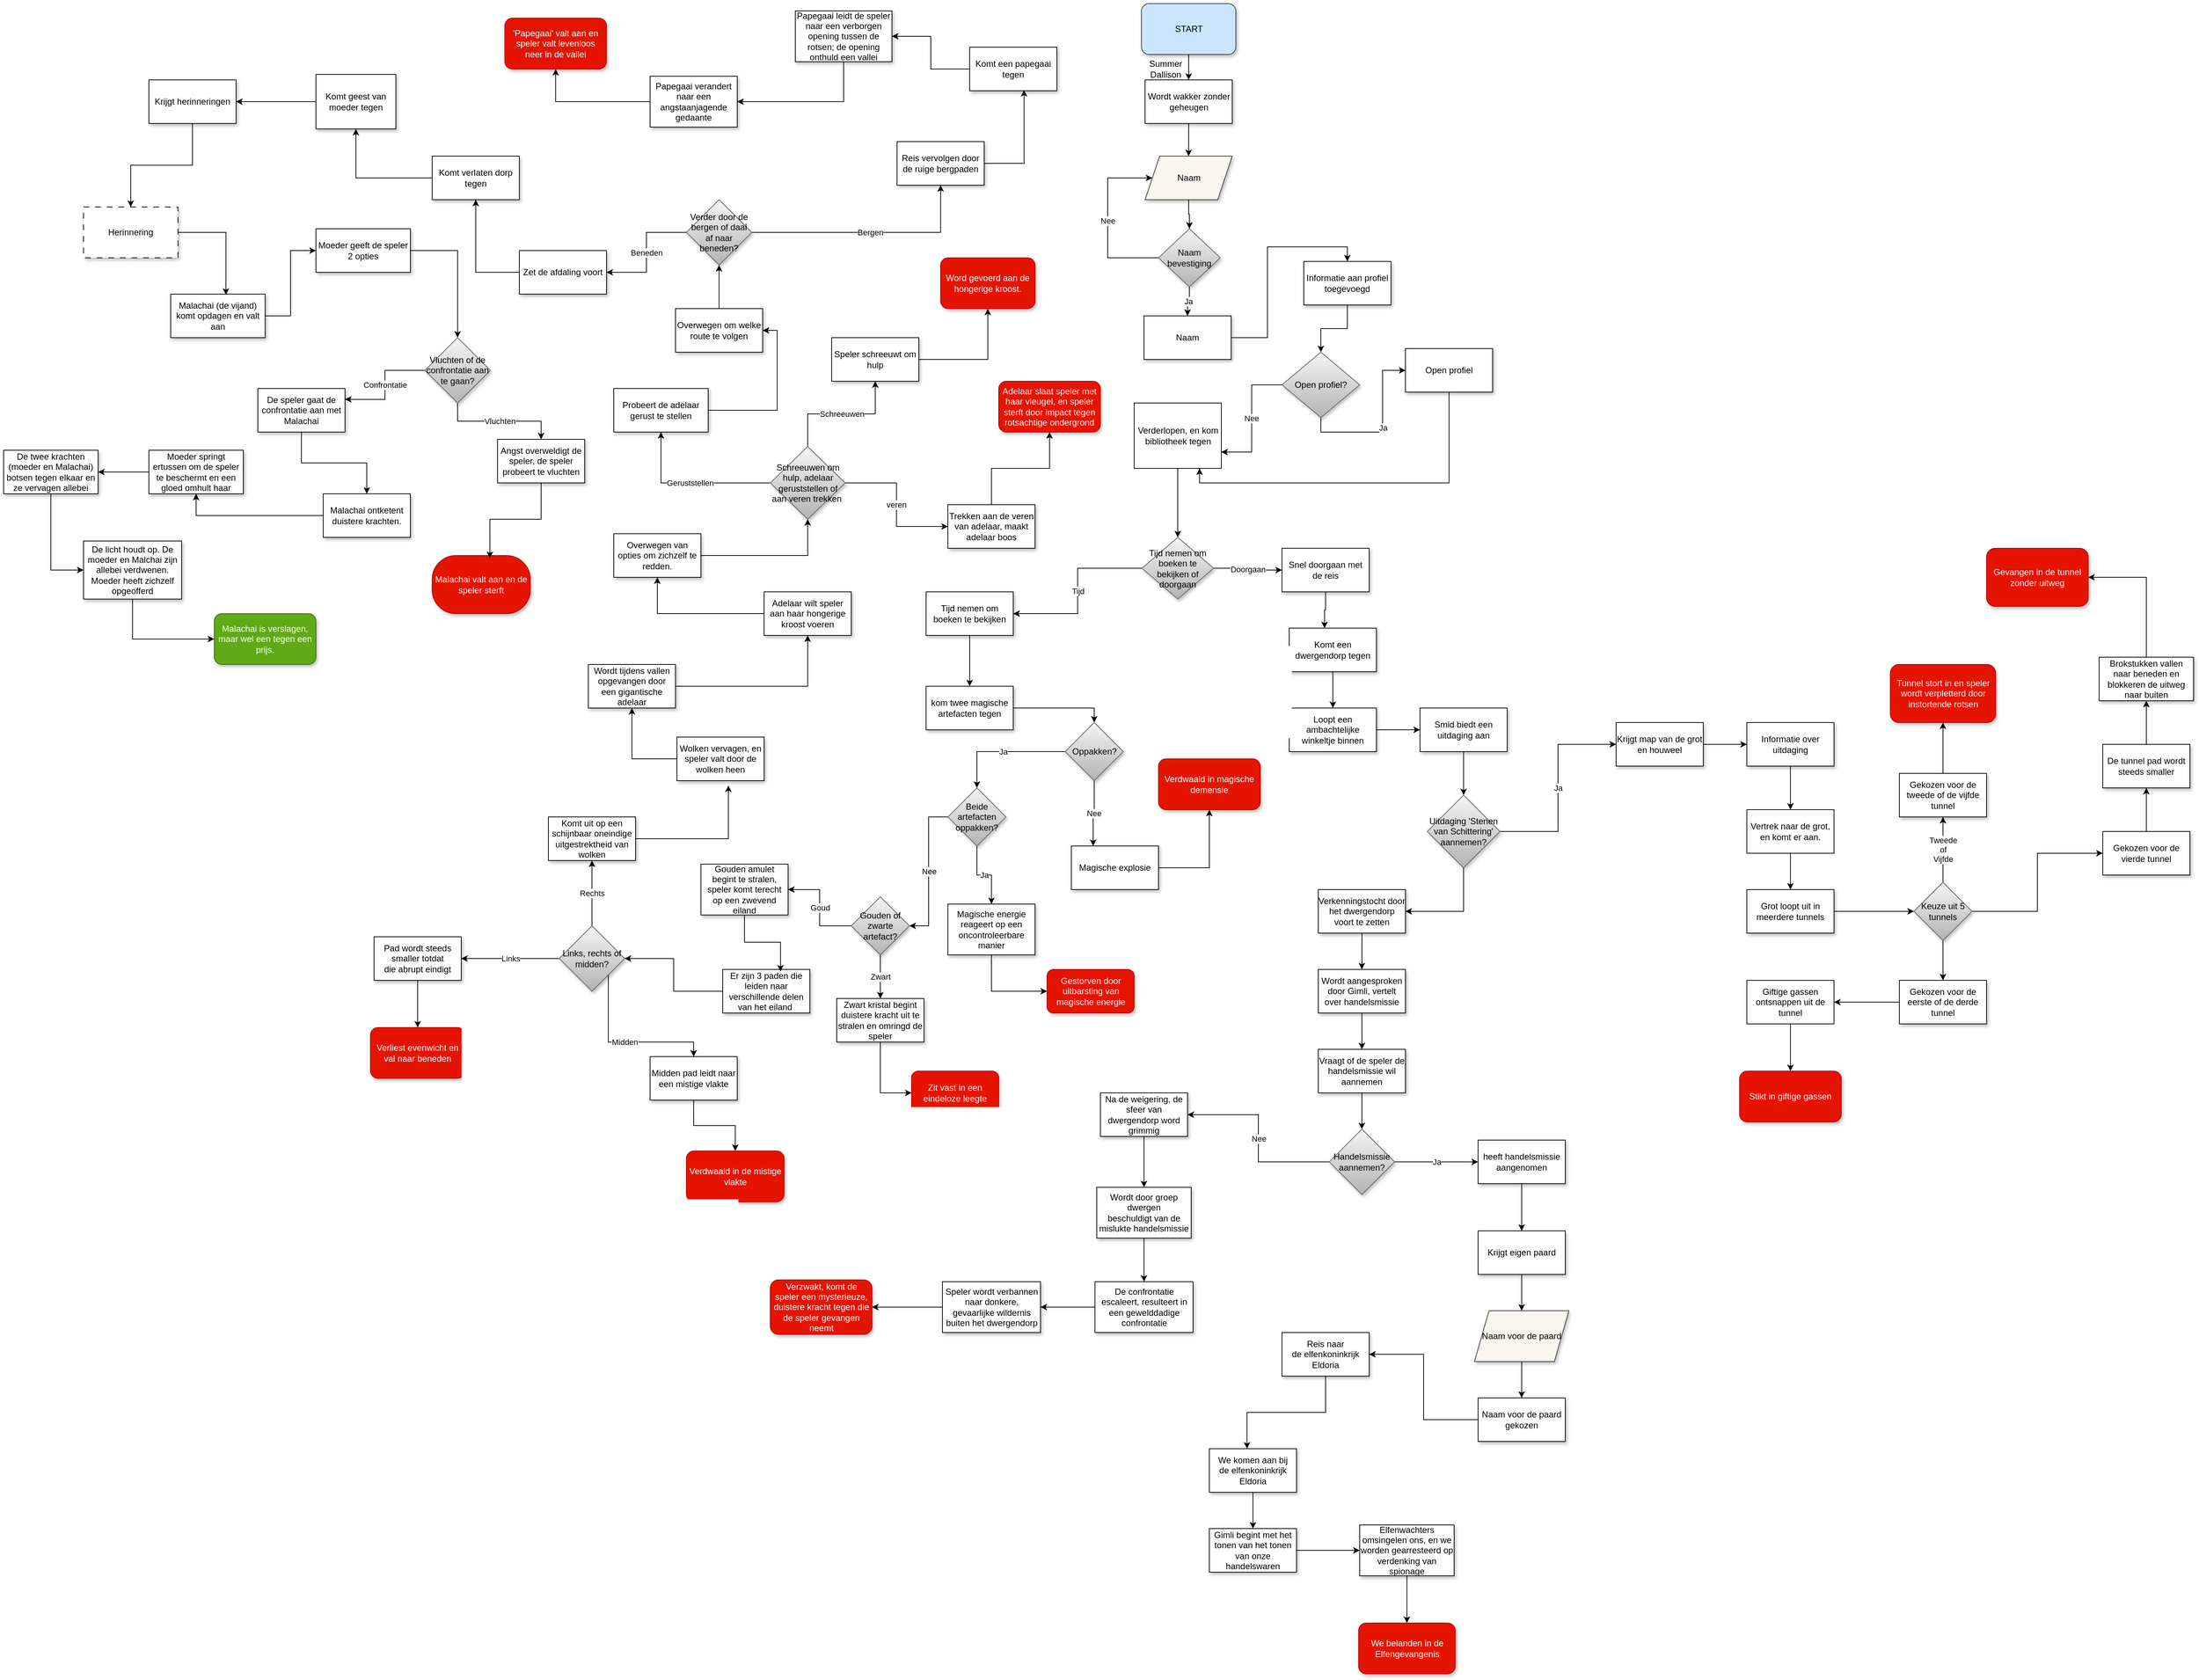 <mxfile version="22.1.11" type="onedrive">
  <diagram name="Pagina-1" id="qAXu49TXR0TU_a721IPP">
    <mxGraphModel grid="1" page="1" gridSize="10" guides="1" tooltips="1" connect="1" arrows="1" fold="1" pageScale="1" pageWidth="3300" pageHeight="4681" math="0" shadow="0">
      <root>
        <mxCell id="0" />
        <mxCell id="1" parent="0" />
        <mxCell id="74VtwA1WrdMq_-6j1hrR-129" style="edgeStyle=orthogonalEdgeStyle;rounded=0;orthogonalLoop=1;jettySize=auto;html=1;exitX=0.5;exitY=1;exitDx=0;exitDy=0;entryX=0.5;entryY=0;entryDx=0;entryDy=0;" edge="1" parent="1" source="aaQSE_zxZhMoj1HWHNT5-2" target="aaQSE_zxZhMoj1HWHNT5-4">
          <mxGeometry relative="1" as="geometry" />
        </mxCell>
        <mxCell id="aaQSE_zxZhMoj1HWHNT5-2" value="START" style="rounded=1;whiteSpace=wrap;html=1;fillColor=#cce5ff;strokeColor=#36393d;shadow=1;glass=0;" vertex="1" parent="1">
          <mxGeometry x="-1603.5" y="490" width="130" height="70" as="geometry" />
        </mxCell>
        <mxCell id="aaQSE_zxZhMoj1HWHNT5-46" style="edgeStyle=orthogonalEdgeStyle;rounded=0;orthogonalLoop=1;jettySize=auto;html=1;exitX=0.5;exitY=1;exitDx=0;exitDy=0;entryX=0.5;entryY=0;entryDx=0;entryDy=0;" edge="1" parent="1" source="aaQSE_zxZhMoj1HWHNT5-4" target="aaQSE_zxZhMoj1HWHNT5-43">
          <mxGeometry relative="1" as="geometry" />
        </mxCell>
        <mxCell id="aaQSE_zxZhMoj1HWHNT5-4" value="Wordt wakker zonder geheugen" style="rounded=0;whiteSpace=wrap;html=1;shadow=1;" vertex="1" parent="1">
          <mxGeometry x="-1598.5" y="595" width="120" height="60" as="geometry" />
        </mxCell>
        <mxCell id="aaQSE_zxZhMoj1HWHNT5-15" value="Ja" style="edgeStyle=orthogonalEdgeStyle;rounded=0;orthogonalLoop=1;jettySize=auto;html=1;entryX=0.5;entryY=0;entryDx=0;entryDy=0;" edge="1" parent="1" source="aaQSE_zxZhMoj1HWHNT5-11" target="aaQSE_zxZhMoj1HWHNT5-14">
          <mxGeometry relative="1" as="geometry" />
        </mxCell>
        <mxCell id="aaQSE_zxZhMoj1HWHNT5-87" value="Nee" style="edgeStyle=orthogonalEdgeStyle;rounded=0;orthogonalLoop=1;jettySize=auto;html=1;exitX=0;exitY=0.5;exitDx=0;exitDy=0;entryX=0;entryY=0.5;entryDx=0;entryDy=0;" edge="1" parent="1" source="aaQSE_zxZhMoj1HWHNT5-11" target="aaQSE_zxZhMoj1HWHNT5-43">
          <mxGeometry relative="1" as="geometry">
            <mxPoint x="-1740" y="710" as="targetPoint" />
            <Array as="points">
              <mxPoint x="-1650" y="840" />
              <mxPoint x="-1650" y="730" />
            </Array>
          </mxGeometry>
        </mxCell>
        <mxCell id="aaQSE_zxZhMoj1HWHNT5-11" value="Naam&lt;br&gt;bevestiging" style="rhombus;whiteSpace=wrap;html=1;shadow=1;fillColor=#f5f5f5;gradientColor=#b3b3b3;strokeColor=#666666;rounded=0;" vertex="1" parent="1">
          <mxGeometry x="-1580" y="800" width="85" height="80" as="geometry" />
        </mxCell>
        <mxCell id="aaQSE_zxZhMoj1HWHNT5-19" style="edgeStyle=orthogonalEdgeStyle;rounded=0;orthogonalLoop=1;jettySize=auto;html=1;entryX=0.5;entryY=0;entryDx=0;entryDy=0;" edge="1" parent="1" source="aaQSE_zxZhMoj1HWHNT5-14" target="aaQSE_zxZhMoj1HWHNT5-17">
          <mxGeometry relative="1" as="geometry" />
        </mxCell>
        <mxCell id="aaQSE_zxZhMoj1HWHNT5-14" value="Naam" style="rounded=0;whiteSpace=wrap;html=1;shadow=1;" vertex="1" parent="1">
          <mxGeometry x="-1600" y="920" width="120" height="60" as="geometry" />
        </mxCell>
        <mxCell id="aaQSE_zxZhMoj1HWHNT5-20" style="edgeStyle=orthogonalEdgeStyle;rounded=0;orthogonalLoop=1;jettySize=auto;html=1;exitX=0.5;exitY=1;exitDx=0;exitDy=0;entryX=0.5;entryY=0;entryDx=0;entryDy=0;" edge="1" parent="1" source="aaQSE_zxZhMoj1HWHNT5-17" target="aaQSE_zxZhMoj1HWHNT5-18">
          <mxGeometry relative="1" as="geometry" />
        </mxCell>
        <mxCell id="aaQSE_zxZhMoj1HWHNT5-17" value="Informatie aan profiel toegevoegd" style="rounded=0;whiteSpace=wrap;html=1;shadow=1;" vertex="1" parent="1">
          <mxGeometry x="-1380" y="845" width="120" height="60" as="geometry" />
        </mxCell>
        <mxCell id="aaQSE_zxZhMoj1HWHNT5-23" value="Ja" style="edgeStyle=orthogonalEdgeStyle;rounded=0;orthogonalLoop=1;jettySize=auto;html=1;exitX=0.5;exitY=1;exitDx=0;exitDy=0;" edge="1" parent="1" source="aaQSE_zxZhMoj1HWHNT5-18" target="aaQSE_zxZhMoj1HWHNT5-22">
          <mxGeometry relative="1" as="geometry" />
        </mxCell>
        <mxCell id="aaQSE_zxZhMoj1HWHNT5-70" value="Nee" style="edgeStyle=orthogonalEdgeStyle;rounded=0;orthogonalLoop=1;jettySize=auto;html=1;exitX=0;exitY=0.5;exitDx=0;exitDy=0;entryX=1;entryY=0.75;entryDx=0;entryDy=0;" edge="1" parent="1" source="aaQSE_zxZhMoj1HWHNT5-18" target="aaQSE_zxZhMoj1HWHNT5-24">
          <mxGeometry relative="1" as="geometry" />
        </mxCell>
        <mxCell id="aaQSE_zxZhMoj1HWHNT5-18" value="Open profiel?" style="rhombus;whiteSpace=wrap;html=1;shadow=1;fillColor=#f5f5f5;gradientColor=#b3b3b3;strokeColor=#666666;rounded=0;" vertex="1" parent="1">
          <mxGeometry x="-1410" y="970" width="107" height="90" as="geometry" />
        </mxCell>
        <mxCell id="aaQSE_zxZhMoj1HWHNT5-74" style="edgeStyle=orthogonalEdgeStyle;rounded=0;orthogonalLoop=1;jettySize=auto;html=1;exitX=0.5;exitY=1;exitDx=0;exitDy=0;entryX=0.75;entryY=1;entryDx=0;entryDy=0;" edge="1" parent="1" source="aaQSE_zxZhMoj1HWHNT5-22" target="aaQSE_zxZhMoj1HWHNT5-24">
          <mxGeometry relative="1" as="geometry" />
        </mxCell>
        <mxCell id="aaQSE_zxZhMoj1HWHNT5-22" value="Open profiel" style="rounded=0;whiteSpace=wrap;html=1;shadow=1;" vertex="1" parent="1">
          <mxGeometry x="-1240" y="965" width="120" height="60" as="geometry" />
        </mxCell>
        <mxCell id="aaQSE_zxZhMoj1HWHNT5-31" style="edgeStyle=orthogonalEdgeStyle;rounded=0;orthogonalLoop=1;jettySize=auto;html=1;exitX=0.5;exitY=1;exitDx=0;exitDy=0;entryX=0.5;entryY=0;entryDx=0;entryDy=0;" edge="1" parent="1" source="aaQSE_zxZhMoj1HWHNT5-24" target="aaQSE_zxZhMoj1HWHNT5-30">
          <mxGeometry relative="1" as="geometry" />
        </mxCell>
        <mxCell id="aaQSE_zxZhMoj1HWHNT5-24" value="Verderlopen, en kom bibliotheek tegen" style="rounded=0;whiteSpace=wrap;html=1;" vertex="1" parent="1">
          <mxGeometry x="-1613.5" y="1040" width="120" height="90" as="geometry" />
        </mxCell>
        <mxCell id="aaQSE_zxZhMoj1HWHNT5-35" value="Tijd" style="edgeStyle=orthogonalEdgeStyle;rounded=0;orthogonalLoop=1;jettySize=auto;html=1;exitX=0;exitY=0.5;exitDx=0;exitDy=0;entryX=1;entryY=0.5;entryDx=0;entryDy=0;" edge="1" parent="1" source="aaQSE_zxZhMoj1HWHNT5-30" target="aaQSE_zxZhMoj1HWHNT5-32">
          <mxGeometry relative="1" as="geometry" />
        </mxCell>
        <mxCell id="aaQSE_zxZhMoj1HWHNT5-36" value="Doorgaan" style="edgeStyle=orthogonalEdgeStyle;rounded=0;orthogonalLoop=1;jettySize=auto;html=1;exitX=1;exitY=0.5;exitDx=0;exitDy=0;entryX=0;entryY=0.5;entryDx=0;entryDy=0;" edge="1" parent="1" source="aaQSE_zxZhMoj1HWHNT5-30" target="aaQSE_zxZhMoj1HWHNT5-34">
          <mxGeometry relative="1" as="geometry" />
        </mxCell>
        <mxCell id="aaQSE_zxZhMoj1HWHNT5-30" value="Tijd nemen om boeken te bekijken of doorgaan" style="rhombus;whiteSpace=wrap;html=1;shadow=1;fillColor=#f5f5f5;gradientColor=#b3b3b3;strokeColor=#666666;rounded=0;" vertex="1" parent="1">
          <mxGeometry x="-1602.75" y="1225" width="98.5" height="85" as="geometry" />
        </mxCell>
        <mxCell id="aaQSE_zxZhMoj1HWHNT5-38" style="edgeStyle=orthogonalEdgeStyle;rounded=0;orthogonalLoop=1;jettySize=auto;html=1;exitX=0.5;exitY=1;exitDx=0;exitDy=0;entryX=0.5;entryY=0;entryDx=0;entryDy=0;" edge="1" parent="1" source="aaQSE_zxZhMoj1HWHNT5-32" target="aaQSE_zxZhMoj1HWHNT5-37">
          <mxGeometry relative="1" as="geometry" />
        </mxCell>
        <mxCell id="aaQSE_zxZhMoj1HWHNT5-32" value="Tijd nemen om boeken te bekijken" style="rounded=0;whiteSpace=wrap;html=1;shadow=1;" vertex="1" parent="1">
          <mxGeometry x="-1900" y="1300" width="120" height="60" as="geometry" />
        </mxCell>
        <mxCell id="aaQSE_zxZhMoj1HWHNT5-34" value="Snel doorgaan met de reis" style="rounded=0;whiteSpace=wrap;html=1;shadow=1;" vertex="1" parent="1">
          <mxGeometry x="-1410" y="1240" width="120" height="60" as="geometry" />
        </mxCell>
        <mxCell id="aaQSE_zxZhMoj1HWHNT5-40" style="edgeStyle=orthogonalEdgeStyle;rounded=0;orthogonalLoop=1;jettySize=auto;html=1;entryX=0.5;entryY=0;entryDx=0;entryDy=0;" edge="1" parent="1" source="aaQSE_zxZhMoj1HWHNT5-37" target="aaQSE_zxZhMoj1HWHNT5-39">
          <mxGeometry relative="1" as="geometry" />
        </mxCell>
        <mxCell id="aaQSE_zxZhMoj1HWHNT5-37" value="kom twee&amp;nbsp;magische artefacten tegen" style="rounded=0;whiteSpace=wrap;html=1;shadow=1;" vertex="1" parent="1">
          <mxGeometry x="-1900" y="1430" width="120" height="60" as="geometry" />
        </mxCell>
        <mxCell id="aaQSE_zxZhMoj1HWHNT5-62" value="Ja" style="edgeStyle=orthogonalEdgeStyle;rounded=0;orthogonalLoop=1;jettySize=auto;html=1;" edge="1" parent="1" source="aaQSE_zxZhMoj1HWHNT5-39" target="aaQSE_zxZhMoj1HWHNT5-58">
          <mxGeometry relative="1" as="geometry" />
        </mxCell>
        <mxCell id="74VtwA1WrdMq_-6j1hrR-10" value="Nee" style="edgeStyle=orthogonalEdgeStyle;rounded=0;orthogonalLoop=1;jettySize=auto;html=1;exitX=0.5;exitY=1;exitDx=0;exitDy=0;entryX=0.25;entryY=0;entryDx=0;entryDy=0;" edge="1" parent="1" source="aaQSE_zxZhMoj1HWHNT5-39" target="aaQSE_zxZhMoj1HWHNT5-54">
          <mxGeometry relative="1" as="geometry" />
        </mxCell>
        <mxCell id="aaQSE_zxZhMoj1HWHNT5-39" value="Oppakken?" style="rhombus;whiteSpace=wrap;html=1;shadow=1;fillColor=#f5f5f5;gradientColor=#b3b3b3;strokeColor=#666666;rounded=0;" vertex="1" parent="1">
          <mxGeometry x="-1708.5" y="1480" width="80" height="80" as="geometry" />
        </mxCell>
        <mxCell id="aaQSE_zxZhMoj1HWHNT5-47" style="edgeStyle=orthogonalEdgeStyle;rounded=0;orthogonalLoop=1;jettySize=auto;html=1;exitX=0.5;exitY=1;exitDx=0;exitDy=0;entryX=0.5;entryY=0;entryDx=0;entryDy=0;" edge="1" parent="1" source="aaQSE_zxZhMoj1HWHNT5-43" target="aaQSE_zxZhMoj1HWHNT5-11">
          <mxGeometry relative="1" as="geometry" />
        </mxCell>
        <mxCell id="aaQSE_zxZhMoj1HWHNT5-43" value="Naam" style="shape=parallelogram;perimeter=parallelogramPerimeter;whiteSpace=wrap;html=1;fixedSize=1;shadow=1;rounded=0;fillColor=#f9f7ed;strokeColor=#36393d;" vertex="1" parent="1">
          <mxGeometry x="-1598.5" y="700" width="120" height="60" as="geometry" />
        </mxCell>
        <mxCell id="aaQSE_zxZhMoj1HWHNT5-76" style="edgeStyle=orthogonalEdgeStyle;rounded=0;orthogonalLoop=1;jettySize=auto;html=1;exitX=1;exitY=0.5;exitDx=0;exitDy=0;entryX=0.5;entryY=1;entryDx=0;entryDy=0;" edge="1" parent="1" source="aaQSE_zxZhMoj1HWHNT5-54" target="aaQSE_zxZhMoj1HWHNT5-56">
          <mxGeometry relative="1" as="geometry" />
        </mxCell>
        <mxCell id="aaQSE_zxZhMoj1HWHNT5-54" value="Magische explosie" style="rounded=0;whiteSpace=wrap;html=1;shadow=1;" vertex="1" parent="1">
          <mxGeometry x="-1700" y="1650" width="120" height="60" as="geometry" />
        </mxCell>
        <mxCell id="aaQSE_zxZhMoj1HWHNT5-56" value="Verdwaald in magische demensie" style="rounded=1;whiteSpace=wrap;html=1;fillColor=#e51400;fontColor=#ffffff;strokeColor=#B20000;shadow=1;" vertex="1" parent="1">
          <mxGeometry x="-1580" y="1530" width="140" height="70" as="geometry" />
        </mxCell>
        <mxCell id="aaQSE_zxZhMoj1HWHNT5-73" value="Nee" style="edgeStyle=orthogonalEdgeStyle;rounded=0;orthogonalLoop=1;jettySize=auto;html=1;exitX=0;exitY=0.5;exitDx=0;exitDy=0;entryX=1;entryY=0.5;entryDx=0;entryDy=0;" edge="1" parent="1" source="aaQSE_zxZhMoj1HWHNT5-58" target="aaQSE_zxZhMoj1HWHNT5-60">
          <mxGeometry relative="1" as="geometry" />
        </mxCell>
        <mxCell id="aaQSE_zxZhMoj1HWHNT5-81" value="Ja" style="edgeStyle=orthogonalEdgeStyle;rounded=0;orthogonalLoop=1;jettySize=auto;html=1;exitX=0.5;exitY=1;exitDx=0;exitDy=0;entryX=0.5;entryY=0;entryDx=0;entryDy=0;" edge="1" parent="1" source="aaQSE_zxZhMoj1HWHNT5-58" target="aaQSE_zxZhMoj1HWHNT5-80">
          <mxGeometry relative="1" as="geometry" />
        </mxCell>
        <mxCell id="aaQSE_zxZhMoj1HWHNT5-58" value="Beide artefacten oppakken?" style="rhombus;whiteSpace=wrap;html=1;shadow=1;fillColor=#f5f5f5;gradientColor=#b3b3b3;strokeColor=#666666;rounded=0;" vertex="1" parent="1">
          <mxGeometry x="-1870" y="1570" width="80" height="80" as="geometry" />
        </mxCell>
        <mxCell id="74VtwA1WrdMq_-6j1hrR-7" value="Zwart" style="edgeStyle=orthogonalEdgeStyle;rounded=0;orthogonalLoop=1;jettySize=auto;html=1;exitX=0.5;exitY=1;exitDx=0;exitDy=0;entryX=0.5;entryY=0;entryDx=0;entryDy=0;" edge="1" parent="1" source="aaQSE_zxZhMoj1HWHNT5-60" target="74VtwA1WrdMq_-6j1hrR-6">
          <mxGeometry relative="1" as="geometry" />
        </mxCell>
        <mxCell id="74VtwA1WrdMq_-6j1hrR-12" value="Goud" style="edgeStyle=orthogonalEdgeStyle;rounded=0;orthogonalLoop=1;jettySize=auto;html=1;exitX=0;exitY=0.5;exitDx=0;exitDy=0;entryX=1;entryY=0.5;entryDx=0;entryDy=0;" edge="1" parent="1" source="aaQSE_zxZhMoj1HWHNT5-60" target="74VtwA1WrdMq_-6j1hrR-11">
          <mxGeometry relative="1" as="geometry" />
        </mxCell>
        <mxCell id="aaQSE_zxZhMoj1HWHNT5-60" value="Gouden of zwarte artefact?" style="rhombus;whiteSpace=wrap;html=1;shadow=1;fillColor=#f5f5f5;gradientColor=#b3b3b3;strokeColor=#666666;rounded=0;" vertex="1" parent="1">
          <mxGeometry x="-2003" y="1720" width="80" height="80" as="geometry" />
        </mxCell>
        <mxCell id="aaQSE_zxZhMoj1HWHNT5-68" style="edgeStyle=orthogonalEdgeStyle;rounded=0;orthogonalLoop=1;jettySize=auto;html=1;exitX=0.5;exitY=1;exitDx=0;exitDy=0;" edge="1" parent="1" source="aaQSE_zxZhMoj1HWHNT5-17" target="aaQSE_zxZhMoj1HWHNT5-17">
          <mxGeometry relative="1" as="geometry" />
        </mxCell>
        <mxCell id="aaQSE_zxZhMoj1HWHNT5-84" style="edgeStyle=orthogonalEdgeStyle;rounded=0;orthogonalLoop=1;jettySize=auto;html=1;exitX=0.5;exitY=1;exitDx=0;exitDy=0;entryX=0;entryY=0.5;entryDx=0;entryDy=0;" edge="1" parent="1" source="aaQSE_zxZhMoj1HWHNT5-80" target="aaQSE_zxZhMoj1HWHNT5-82">
          <mxGeometry relative="1" as="geometry" />
        </mxCell>
        <mxCell id="aaQSE_zxZhMoj1HWHNT5-80" value="Magische energie reageert op een oncontroleerbare manier" style="rounded=0;whiteSpace=wrap;html=1;shadow=1;" vertex="1" parent="1">
          <mxGeometry x="-1870" y="1730" width="120" height="70" as="geometry" />
        </mxCell>
        <mxCell id="aaQSE_zxZhMoj1HWHNT5-82" value="Gestorven door uitbarsting van magische energie" style="rounded=1;whiteSpace=wrap;html=1;fillColor=#e51400;fontColor=#ffffff;strokeColor=#B20000;shadow=1;" vertex="1" parent="1">
          <mxGeometry x="-1733.5" y="1820" width="120" height="60" as="geometry" />
        </mxCell>
        <mxCell id="aaQSE_zxZhMoj1HWHNT5-83" style="edgeStyle=orthogonalEdgeStyle;rounded=0;orthogonalLoop=1;jettySize=auto;html=1;exitX=0.5;exitY=1;exitDx=0;exitDy=0;" edge="1" parent="1" source="aaQSE_zxZhMoj1HWHNT5-24" target="aaQSE_zxZhMoj1HWHNT5-24">
          <mxGeometry relative="1" as="geometry" />
        </mxCell>
        <mxCell id="74VtwA1WrdMq_-6j1hrR-9" style="edgeStyle=orthogonalEdgeStyle;rounded=0;orthogonalLoop=1;jettySize=auto;html=1;exitX=0.5;exitY=1;exitDx=0;exitDy=0;entryX=0;entryY=0.5;entryDx=0;entryDy=0;" edge="1" parent="1" source="74VtwA1WrdMq_-6j1hrR-6" target="74VtwA1WrdMq_-6j1hrR-8">
          <mxGeometry relative="1" as="geometry" />
        </mxCell>
        <mxCell id="74VtwA1WrdMq_-6j1hrR-6" value="Zwart kristal begint duistere kracht uit te stralen en omringd de speler" style="rounded=0;whiteSpace=wrap;html=1;shadow=1;" vertex="1" parent="1">
          <mxGeometry x="-2023" y="1860" width="120" height="60" as="geometry" />
        </mxCell>
        <mxCell id="74VtwA1WrdMq_-6j1hrR-8" value="Zit vast in een eindeloze leegte" style="rounded=1;whiteSpace=wrap;html=1;fillColor=#e51400;fontColor=#ffffff;strokeColor=#B20000;shadow=1;" vertex="1" parent="1">
          <mxGeometry x="-1920" y="1960" width="120" height="60" as="geometry" />
        </mxCell>
        <mxCell id="74VtwA1WrdMq_-6j1hrR-11" value="Gouden amulet begint te stralen, speler komt terecht op een zwevend eiland" style="rounded=0;whiteSpace=wrap;html=1;shadow=1;" vertex="1" parent="1">
          <mxGeometry x="-2210" y="1675" width="120" height="70" as="geometry" />
        </mxCell>
        <mxCell id="74VtwA1WrdMq_-6j1hrR-19" style="edgeStyle=orthogonalEdgeStyle;rounded=0;orthogonalLoop=1;jettySize=auto;html=1;exitX=0;exitY=0.5;exitDx=0;exitDy=0;" edge="1" parent="1" source="74VtwA1WrdMq_-6j1hrR-14" target="74VtwA1WrdMq_-6j1hrR-17">
          <mxGeometry relative="1" as="geometry" />
        </mxCell>
        <mxCell id="74VtwA1WrdMq_-6j1hrR-14" value="Er zijn 3 paden die leiden naar verschillende delen van het eiland&amp;nbsp;" style="rounded=0;whiteSpace=wrap;html=1;shadow=1;" vertex="1" parent="1">
          <mxGeometry x="-2180" y="1820" width="120" height="60" as="geometry" />
        </mxCell>
        <mxCell id="74VtwA1WrdMq_-6j1hrR-15" style="edgeStyle=orthogonalEdgeStyle;rounded=0;orthogonalLoop=1;jettySize=auto;html=1;exitX=0.5;exitY=1;exitDx=0;exitDy=0;entryX=0.663;entryY=0.047;entryDx=0;entryDy=0;entryPerimeter=0;" edge="1" parent="1" source="74VtwA1WrdMq_-6j1hrR-11" target="74VtwA1WrdMq_-6j1hrR-14">
          <mxGeometry relative="1" as="geometry" />
        </mxCell>
        <mxCell id="74VtwA1WrdMq_-6j1hrR-31" value="Midden" style="edgeStyle=orthogonalEdgeStyle;rounded=0;orthogonalLoop=1;jettySize=auto;html=1;exitX=1;exitY=1;exitDx=0;exitDy=0;entryX=0.5;entryY=0;entryDx=0;entryDy=0;" edge="1" parent="1" source="74VtwA1WrdMq_-6j1hrR-17" target="74VtwA1WrdMq_-6j1hrR-26">
          <mxGeometry relative="1" as="geometry">
            <Array as="points">
              <mxPoint x="-2283" y="1920" />
              <mxPoint x="-2110" y="1920" />
            </Array>
          </mxGeometry>
        </mxCell>
        <mxCell id="74VtwA1WrdMq_-6j1hrR-34" value="Rechts" style="edgeStyle=orthogonalEdgeStyle;rounded=0;orthogonalLoop=1;jettySize=auto;html=1;exitX=0.5;exitY=0;exitDx=0;exitDy=0;entryX=0.5;entryY=1;entryDx=0;entryDy=0;" edge="1" parent="1" source="74VtwA1WrdMq_-6j1hrR-17" target="74VtwA1WrdMq_-6j1hrR-33">
          <mxGeometry relative="1" as="geometry" />
        </mxCell>
        <mxCell id="74VtwA1WrdMq_-6j1hrR-113" value="Links" style="edgeStyle=orthogonalEdgeStyle;rounded=0;orthogonalLoop=1;jettySize=auto;html=1;exitX=0;exitY=0.5;exitDx=0;exitDy=0;" edge="1" parent="1" source="74VtwA1WrdMq_-6j1hrR-17" target="74VtwA1WrdMq_-6j1hrR-20">
          <mxGeometry relative="1" as="geometry" />
        </mxCell>
        <mxCell id="74VtwA1WrdMq_-6j1hrR-17" value="Links, rechts of midden?" style="rhombus;whiteSpace=wrap;html=1;shadow=1;fillColor=#f5f5f5;gradientColor=#b3b3b3;strokeColor=#666666;rounded=0;" vertex="1" parent="1">
          <mxGeometry x="-2405" y="1760" width="90" height="90" as="geometry" />
        </mxCell>
        <mxCell id="74VtwA1WrdMq_-6j1hrR-25" style="edgeStyle=orthogonalEdgeStyle;rounded=0;orthogonalLoop=1;jettySize=auto;html=1;exitX=0.5;exitY=1;exitDx=0;exitDy=0;entryX=0.5;entryY=0;entryDx=0;entryDy=0;" edge="1" parent="1" source="74VtwA1WrdMq_-6j1hrR-20" target="74VtwA1WrdMq_-6j1hrR-24">
          <mxGeometry relative="1" as="geometry" />
        </mxCell>
        <mxCell id="74VtwA1WrdMq_-6j1hrR-20" value="Pad wordt steeds smaller totdat die&amp;nbsp;abrupt eindigt" style="rounded=0;whiteSpace=wrap;html=1;glass=0;shadow=1;" vertex="1" parent="1">
          <mxGeometry x="-2660" y="1775" width="120" height="60" as="geometry" />
        </mxCell>
        <mxCell id="74VtwA1WrdMq_-6j1hrR-24" value="Verliest evenwicht en val naar beneden" style="rounded=1;whiteSpace=wrap;html=1;fillColor=#e51400;strokeColor=#B20000;fontColor=#ffffff;shadow=1;" vertex="1" parent="1">
          <mxGeometry x="-2665" y="1900" width="130" height="70" as="geometry" />
        </mxCell>
        <mxCell id="74VtwA1WrdMq_-6j1hrR-30" style="edgeStyle=orthogonalEdgeStyle;rounded=0;orthogonalLoop=1;jettySize=auto;html=1;exitX=0.5;exitY=1;exitDx=0;exitDy=0;entryX=0.5;entryY=0;entryDx=0;entryDy=0;" edge="1" parent="1" source="74VtwA1WrdMq_-6j1hrR-26" target="74VtwA1WrdMq_-6j1hrR-29">
          <mxGeometry relative="1" as="geometry" />
        </mxCell>
        <mxCell id="74VtwA1WrdMq_-6j1hrR-26" value="Midden pad leidt naar een&amp;nbsp;mistige vlakte" style="rounded=0;whiteSpace=wrap;html=1;shadow=1;" vertex="1" parent="1">
          <mxGeometry x="-2280" y="1940" width="120" height="60" as="geometry" />
        </mxCell>
        <mxCell id="74VtwA1WrdMq_-6j1hrR-29" value="Verdwaald in de&amp;nbsp;mistige vlakte" style="rounded=1;whiteSpace=wrap;html=1;fillColor=#e51400;fontColor=#ffffff;strokeColor=#B20000;shadow=1;" vertex="1" parent="1">
          <mxGeometry x="-2230" y="2070" width="134.5" height="70" as="geometry" />
        </mxCell>
        <mxCell id="74VtwA1WrdMq_-6j1hrR-33" value="Komt uit&amp;nbsp;op een schijnbaar oneindige uitgestrektheid van wolken" style="rounded=0;whiteSpace=wrap;html=1;shadow=1;" vertex="1" parent="1">
          <mxGeometry x="-2420" y="1610" width="120" height="60" as="geometry" />
        </mxCell>
        <mxCell id="74VtwA1WrdMq_-6j1hrR-38" style="edgeStyle=orthogonalEdgeStyle;rounded=0;orthogonalLoop=1;jettySize=auto;html=1;exitX=0;exitY=0.5;exitDx=0;exitDy=0;entryX=0.5;entryY=1;entryDx=0;entryDy=0;" edge="1" parent="1" source="74VtwA1WrdMq_-6j1hrR-35" target="74VtwA1WrdMq_-6j1hrR-37">
          <mxGeometry relative="1" as="geometry" />
        </mxCell>
        <mxCell id="74VtwA1WrdMq_-6j1hrR-35" value="Wolken vervagen, en speler valt door de wolken heen" style="rounded=0;whiteSpace=wrap;html=1;shadow=1;" vertex="1" parent="1">
          <mxGeometry x="-2243" y="1500" width="120" height="60" as="geometry" />
        </mxCell>
        <mxCell id="74VtwA1WrdMq_-6j1hrR-36" style="edgeStyle=orthogonalEdgeStyle;rounded=0;orthogonalLoop=1;jettySize=auto;html=1;exitX=1;exitY=0.5;exitDx=0;exitDy=0;entryX=0.59;entryY=1.112;entryDx=0;entryDy=0;entryPerimeter=0;" edge="1" parent="1" source="74VtwA1WrdMq_-6j1hrR-33" target="74VtwA1WrdMq_-6j1hrR-35">
          <mxGeometry relative="1" as="geometry" />
        </mxCell>
        <mxCell id="74VtwA1WrdMq_-6j1hrR-42" style="edgeStyle=orthogonalEdgeStyle;rounded=0;orthogonalLoop=1;jettySize=auto;html=1;exitX=1;exitY=0.5;exitDx=0;exitDy=0;entryX=0.5;entryY=1;entryDx=0;entryDy=0;" edge="1" parent="1" source="74VtwA1WrdMq_-6j1hrR-37" target="74VtwA1WrdMq_-6j1hrR-40">
          <mxGeometry relative="1" as="geometry" />
        </mxCell>
        <mxCell id="74VtwA1WrdMq_-6j1hrR-37" value="Wordt tijdens vallen opgevangen door een&amp;nbsp;gigantische adelaar" style="rounded=0;whiteSpace=wrap;html=1;shadow=1;" vertex="1" parent="1">
          <mxGeometry x="-2365" y="1400" width="120" height="60" as="geometry" />
        </mxCell>
        <mxCell id="74VtwA1WrdMq_-6j1hrR-45" style="edgeStyle=orthogonalEdgeStyle;rounded=0;orthogonalLoop=1;jettySize=auto;html=1;exitX=0;exitY=0.5;exitDx=0;exitDy=0;" edge="1" parent="1" source="74VtwA1WrdMq_-6j1hrR-40" target="74VtwA1WrdMq_-6j1hrR-44">
          <mxGeometry relative="1" as="geometry" />
        </mxCell>
        <mxCell id="74VtwA1WrdMq_-6j1hrR-40" value="Adelaar wilt speler aan&amp;nbsp;haar hongerige kroost voeren" style="rounded=0;whiteSpace=wrap;html=1;shadow=1;" vertex="1" parent="1">
          <mxGeometry x="-2123" y="1300" width="120" height="60" as="geometry" />
        </mxCell>
        <mxCell id="74VtwA1WrdMq_-6j1hrR-47" style="edgeStyle=orthogonalEdgeStyle;rounded=0;orthogonalLoop=1;jettySize=auto;html=1;exitX=1;exitY=0.5;exitDx=0;exitDy=0;entryX=0.5;entryY=1;entryDx=0;entryDy=0;" edge="1" parent="1" source="74VtwA1WrdMq_-6j1hrR-44" target="74VtwA1WrdMq_-6j1hrR-46">
          <mxGeometry relative="1" as="geometry" />
        </mxCell>
        <mxCell id="74VtwA1WrdMq_-6j1hrR-44" value="Overwegen van opties om zichzelf te redden." style="rounded=0;whiteSpace=wrap;html=1;shadow=1;" vertex="1" parent="1">
          <mxGeometry x="-2330" y="1220" width="120" height="60" as="geometry" />
        </mxCell>
        <mxCell id="74VtwA1WrdMq_-6j1hrR-50" value="veren" style="edgeStyle=orthogonalEdgeStyle;rounded=0;orthogonalLoop=1;jettySize=auto;html=1;exitX=1;exitY=0.5;exitDx=0;exitDy=0;entryX=0;entryY=0.5;entryDx=0;entryDy=0;" edge="1" parent="1" source="74VtwA1WrdMq_-6j1hrR-46" target="74VtwA1WrdMq_-6j1hrR-48">
          <mxGeometry relative="1" as="geometry" />
        </mxCell>
        <mxCell id="74VtwA1WrdMq_-6j1hrR-61" value="Geruststellen" style="edgeStyle=orthogonalEdgeStyle;rounded=0;orthogonalLoop=1;jettySize=auto;html=1;exitX=0;exitY=0.5;exitDx=0;exitDy=0;entryX=0.5;entryY=1;entryDx=0;entryDy=0;" edge="1" parent="1" source="74VtwA1WrdMq_-6j1hrR-46" target="74VtwA1WrdMq_-6j1hrR-60">
          <mxGeometry relative="1" as="geometry" />
        </mxCell>
        <mxCell id="74VtwA1WrdMq_-6j1hrR-66" value="Schreeuwen" style="edgeStyle=orthogonalEdgeStyle;rounded=0;orthogonalLoop=1;jettySize=auto;html=1;exitX=0.5;exitY=0;exitDx=0;exitDy=0;entryX=0.5;entryY=1;entryDx=0;entryDy=0;" edge="1" parent="1" source="74VtwA1WrdMq_-6j1hrR-46" target="74VtwA1WrdMq_-6j1hrR-56">
          <mxGeometry relative="1" as="geometry" />
        </mxCell>
        <mxCell id="74VtwA1WrdMq_-6j1hrR-46" value="Schreeuwen om hulp, adelaar geruststellen of aan veren trekken&amp;nbsp;" style="rhombus;whiteSpace=wrap;html=1;shadow=1;fillColor=#f5f5f5;gradientColor=#b3b3b3;strokeColor=#666666;rounded=0;" vertex="1" parent="1">
          <mxGeometry x="-2114.5" y="1100" width="103" height="100" as="geometry" />
        </mxCell>
        <mxCell id="74VtwA1WrdMq_-6j1hrR-54" style="edgeStyle=orthogonalEdgeStyle;rounded=0;orthogonalLoop=1;jettySize=auto;html=1;exitX=0.5;exitY=0;exitDx=0;exitDy=0;entryX=0.5;entryY=1;entryDx=0;entryDy=0;" edge="1" parent="1" source="74VtwA1WrdMq_-6j1hrR-48" target="74VtwA1WrdMq_-6j1hrR-53">
          <mxGeometry relative="1" as="geometry" />
        </mxCell>
        <mxCell id="74VtwA1WrdMq_-6j1hrR-48" value="Trekken aan de veren van adelaar, maakt adelaar boos" style="rounded=0;whiteSpace=wrap;html=1;shadow=1;" vertex="1" parent="1">
          <mxGeometry x="-1870" y="1180" width="120" height="60" as="geometry" />
        </mxCell>
        <mxCell id="74VtwA1WrdMq_-6j1hrR-53" value="Adelaar slaat speler met haar vleugel, en speler sterft door impact tegen rotsachtige&lt;span style=&quot;background-color: initial;&quot;&gt;&amp;nbsp;ondergrond&lt;/span&gt;" style="rounded=1;whiteSpace=wrap;html=1;fillColor=#e51400;strokeColor=#B20000;fontColor=#ffffff;shadow=1;" vertex="1" parent="1">
          <mxGeometry x="-1800" y="1010" width="140" height="70" as="geometry" />
        </mxCell>
        <mxCell id="74VtwA1WrdMq_-6j1hrR-59" style="edgeStyle=orthogonalEdgeStyle;rounded=0;orthogonalLoop=1;jettySize=auto;html=1;exitX=1;exitY=0.5;exitDx=0;exitDy=0;entryX=0.5;entryY=1;entryDx=0;entryDy=0;" edge="1" parent="1" source="74VtwA1WrdMq_-6j1hrR-56" target="74VtwA1WrdMq_-6j1hrR-58">
          <mxGeometry relative="1" as="geometry" />
        </mxCell>
        <mxCell id="74VtwA1WrdMq_-6j1hrR-56" value="Speler schreeuwt om hulp" style="rounded=0;whiteSpace=wrap;html=1;shadow=1;" vertex="1" parent="1">
          <mxGeometry x="-2030" y="950" width="120" height="60" as="geometry" />
        </mxCell>
        <mxCell id="74VtwA1WrdMq_-6j1hrR-58" value="Word gevoerd aan de hongerige kroost." style="rounded=1;whiteSpace=wrap;html=1;fillColor=#e51400;fontColor=#ffffff;strokeColor=#B20000;shadow=1;" vertex="1" parent="1">
          <mxGeometry x="-1880" y="840" width="130" height="70" as="geometry" />
        </mxCell>
        <mxCell id="74VtwA1WrdMq_-6j1hrR-63" style="edgeStyle=orthogonalEdgeStyle;rounded=0;orthogonalLoop=1;jettySize=auto;html=1;exitX=1;exitY=0.5;exitDx=0;exitDy=0;entryX=1;entryY=0.5;entryDx=0;entryDy=0;" edge="1" parent="1" source="74VtwA1WrdMq_-6j1hrR-60" target="74VtwA1WrdMq_-6j1hrR-62">
          <mxGeometry relative="1" as="geometry" />
        </mxCell>
        <mxCell id="74VtwA1WrdMq_-6j1hrR-60" value="Probeert de adelaar gerust te stellen" style="rounded=0;whiteSpace=wrap;html=1;shadow=1;" vertex="1" parent="1">
          <mxGeometry x="-2330" y="1020" width="130" height="60" as="geometry" />
        </mxCell>
        <mxCell id="74VtwA1WrdMq_-6j1hrR-67" style="edgeStyle=orthogonalEdgeStyle;rounded=0;orthogonalLoop=1;jettySize=auto;html=1;exitX=0.5;exitY=0;exitDx=0;exitDy=0;entryX=0.5;entryY=1;entryDx=0;entryDy=0;" edge="1" parent="1" source="74VtwA1WrdMq_-6j1hrR-62" target="74VtwA1WrdMq_-6j1hrR-64">
          <mxGeometry relative="1" as="geometry" />
        </mxCell>
        <mxCell id="74VtwA1WrdMq_-6j1hrR-62" value="Overwegen om welke route te volgen" style="rounded=0;whiteSpace=wrap;html=1;shadow=1;" vertex="1" parent="1">
          <mxGeometry x="-2245" y="910" width="120" height="60" as="geometry" />
        </mxCell>
        <mxCell id="74VtwA1WrdMq_-6j1hrR-69" value="Bergen" style="edgeStyle=orthogonalEdgeStyle;rounded=0;orthogonalLoop=1;jettySize=auto;html=1;exitX=1;exitY=0.5;exitDx=0;exitDy=0;entryX=0.5;entryY=1;entryDx=0;entryDy=0;" edge="1" parent="1" source="74VtwA1WrdMq_-6j1hrR-64" target="74VtwA1WrdMq_-6j1hrR-68">
          <mxGeometry relative="1" as="geometry" />
        </mxCell>
        <mxCell id="74VtwA1WrdMq_-6j1hrR-80" value="Beneden" style="edgeStyle=orthogonalEdgeStyle;rounded=0;orthogonalLoop=1;jettySize=auto;html=1;exitX=0;exitY=0.5;exitDx=0;exitDy=0;entryX=1;entryY=0.5;entryDx=0;entryDy=0;" edge="1" parent="1" source="74VtwA1WrdMq_-6j1hrR-64" target="74VtwA1WrdMq_-6j1hrR-79">
          <mxGeometry relative="1" as="geometry" />
        </mxCell>
        <mxCell id="74VtwA1WrdMq_-6j1hrR-64" value="Verder door de bergen of daal af naar beneden?" style="rhombus;whiteSpace=wrap;html=1;shadow=1;fillColor=#f5f5f5;gradientColor=#b3b3b3;strokeColor=#666666;rounded=0;" vertex="1" parent="1">
          <mxGeometry x="-2230" y="760" width="90" height="90" as="geometry" />
        </mxCell>
        <mxCell id="74VtwA1WrdMq_-6j1hrR-68" value="Reis vervolgen door de ruige&amp;nbsp;bergpaden" style="rounded=0;whiteSpace=wrap;html=1;shadow=1;" vertex="1" parent="1">
          <mxGeometry x="-1940" y="680" width="120" height="60" as="geometry" />
        </mxCell>
        <mxCell id="74VtwA1WrdMq_-6j1hrR-73" style="edgeStyle=orthogonalEdgeStyle;rounded=0;orthogonalLoop=1;jettySize=auto;html=1;exitX=0;exitY=0.5;exitDx=0;exitDy=0;entryX=1;entryY=0.5;entryDx=0;entryDy=0;" edge="1" parent="1" source="74VtwA1WrdMq_-6j1hrR-70" target="74VtwA1WrdMq_-6j1hrR-72">
          <mxGeometry relative="1" as="geometry" />
        </mxCell>
        <mxCell id="74VtwA1WrdMq_-6j1hrR-70" value="Komt een papegaai tegen" style="rounded=0;whiteSpace=wrap;html=1;shadow=1;" vertex="1" parent="1">
          <mxGeometry x="-1840" y="550" width="120" height="60" as="geometry" />
        </mxCell>
        <mxCell id="74VtwA1WrdMq_-6j1hrR-71" style="edgeStyle=orthogonalEdgeStyle;rounded=0;orthogonalLoop=1;jettySize=auto;html=1;exitX=1;exitY=0.5;exitDx=0;exitDy=0;entryX=0.624;entryY=0.983;entryDx=0;entryDy=0;entryPerimeter=0;" edge="1" parent="1" source="74VtwA1WrdMq_-6j1hrR-68" target="74VtwA1WrdMq_-6j1hrR-70">
          <mxGeometry relative="1" as="geometry" />
        </mxCell>
        <mxCell id="74VtwA1WrdMq_-6j1hrR-75" style="edgeStyle=orthogonalEdgeStyle;rounded=0;orthogonalLoop=1;jettySize=auto;html=1;exitX=0.5;exitY=1;exitDx=0;exitDy=0;entryX=1;entryY=0.5;entryDx=0;entryDy=0;" edge="1" parent="1" source="74VtwA1WrdMq_-6j1hrR-72" target="74VtwA1WrdMq_-6j1hrR-74">
          <mxGeometry relative="1" as="geometry" />
        </mxCell>
        <mxCell id="74VtwA1WrdMq_-6j1hrR-72" value="Papegaai leidt de speler naar&amp;nbsp;een verborgen opening tussen de rotsen; de opening onthuld een vallei" style="rounded=0;whiteSpace=wrap;html=1;shadow=1;" vertex="1" parent="1">
          <mxGeometry x="-2080" y="500" width="133" height="70" as="geometry" />
        </mxCell>
        <mxCell id="74VtwA1WrdMq_-6j1hrR-77" style="edgeStyle=orthogonalEdgeStyle;rounded=0;orthogonalLoop=1;jettySize=auto;html=1;exitX=0;exitY=0.5;exitDx=0;exitDy=0;entryX=0.5;entryY=1;entryDx=0;entryDy=0;" edge="1" parent="1" source="74VtwA1WrdMq_-6j1hrR-74" target="74VtwA1WrdMq_-6j1hrR-76">
          <mxGeometry relative="1" as="geometry" />
        </mxCell>
        <mxCell id="74VtwA1WrdMq_-6j1hrR-74" value="Papegaai verandert naar een angstaanjagende gedaante" style="rounded=0;whiteSpace=wrap;html=1;shadow=1;" vertex="1" parent="1">
          <mxGeometry x="-2280" y="590" width="120" height="70" as="geometry" />
        </mxCell>
        <mxCell id="74VtwA1WrdMq_-6j1hrR-76" value="&#39;Papegaai&#39; valt aan en speler valt levenloos neer&amp;nbsp;in de vallei" style="rounded=1;whiteSpace=wrap;html=1;fillColor=#e51400;fontColor=#ffffff;strokeColor=#B20000;shadow=1;" vertex="1" parent="1">
          <mxGeometry x="-2480" y="510" width="140" height="70" as="geometry" />
        </mxCell>
        <mxCell id="74VtwA1WrdMq_-6j1hrR-82" style="edgeStyle=orthogonalEdgeStyle;rounded=0;orthogonalLoop=1;jettySize=auto;html=1;exitX=0;exitY=0.5;exitDx=0;exitDy=0;entryX=0.5;entryY=1;entryDx=0;entryDy=0;" edge="1" parent="1" source="74VtwA1WrdMq_-6j1hrR-79" target="74VtwA1WrdMq_-6j1hrR-81">
          <mxGeometry relative="1" as="geometry" />
        </mxCell>
        <mxCell id="74VtwA1WrdMq_-6j1hrR-79" value="Zet de afdaling voort" style="rounded=0;whiteSpace=wrap;html=1;shadow=1;" vertex="1" parent="1">
          <mxGeometry x="-2460" y="830" width="120" height="60" as="geometry" />
        </mxCell>
        <mxCell id="74VtwA1WrdMq_-6j1hrR-84" style="edgeStyle=orthogonalEdgeStyle;rounded=0;orthogonalLoop=1;jettySize=auto;html=1;exitX=0;exitY=0.5;exitDx=0;exitDy=0;" edge="1" parent="1" source="74VtwA1WrdMq_-6j1hrR-81" target="74VtwA1WrdMq_-6j1hrR-83">
          <mxGeometry relative="1" as="geometry" />
        </mxCell>
        <mxCell id="74VtwA1WrdMq_-6j1hrR-81" value="Komt verlaten dorp tegen" style="rounded=0;whiteSpace=wrap;html=1;shadow=1;" vertex="1" parent="1">
          <mxGeometry x="-2580" y="700" width="120" height="60" as="geometry" />
        </mxCell>
        <mxCell id="74VtwA1WrdMq_-6j1hrR-89" style="edgeStyle=orthogonalEdgeStyle;rounded=0;orthogonalLoop=1;jettySize=auto;html=1;exitX=0;exitY=0.5;exitDx=0;exitDy=0;entryX=1;entryY=0.5;entryDx=0;entryDy=0;" edge="1" parent="1" source="74VtwA1WrdMq_-6j1hrR-83" target="74VtwA1WrdMq_-6j1hrR-86">
          <mxGeometry relative="1" as="geometry" />
        </mxCell>
        <mxCell id="74VtwA1WrdMq_-6j1hrR-83" value="Komt geest van moeder tegen" style="rounded=0;whiteSpace=wrap;html=1;shadow=1;" vertex="1" parent="1">
          <mxGeometry x="-2740" y="587.5" width="110" height="75" as="geometry" />
        </mxCell>
        <mxCell id="74VtwA1WrdMq_-6j1hrR-91" style="edgeStyle=orthogonalEdgeStyle;rounded=0;orthogonalLoop=1;jettySize=auto;html=1;exitX=0.5;exitY=1;exitDx=0;exitDy=0;entryX=0.5;entryY=0;entryDx=0;entryDy=0;" edge="1" parent="1" source="74VtwA1WrdMq_-6j1hrR-86" target="74VtwA1WrdMq_-6j1hrR-90">
          <mxGeometry relative="1" as="geometry" />
        </mxCell>
        <mxCell id="74VtwA1WrdMq_-6j1hrR-86" value="Krijgt herinneringen" style="rounded=0;whiteSpace=wrap;html=1;shadow=1;" vertex="1" parent="1">
          <mxGeometry x="-2970" y="595" width="120" height="60" as="geometry" />
        </mxCell>
        <mxCell id="74VtwA1WrdMq_-6j1hrR-90" value="Herinnering" style="rounded=0;whiteSpace=wrap;html=1;dashed=1;dashPattern=8 8;shadow=1;" vertex="1" parent="1">
          <mxGeometry x="-3060" y="770" width="130" height="70" as="geometry" />
        </mxCell>
        <mxCell id="74VtwA1WrdMq_-6j1hrR-96" style="edgeStyle=orthogonalEdgeStyle;rounded=0;orthogonalLoop=1;jettySize=auto;html=1;exitX=1;exitY=0.5;exitDx=0;exitDy=0;entryX=0;entryY=0.5;entryDx=0;entryDy=0;" edge="1" parent="1" source="74VtwA1WrdMq_-6j1hrR-93" target="74VtwA1WrdMq_-6j1hrR-95">
          <mxGeometry relative="1" as="geometry" />
        </mxCell>
        <mxCell id="74VtwA1WrdMq_-6j1hrR-93" value="Malachai (de vijand) komt opdagen en valt aan" style="rounded=0;whiteSpace=wrap;html=1;shadow=1;" vertex="1" parent="1">
          <mxGeometry x="-2940" y="890" width="130" height="60" as="geometry" />
        </mxCell>
        <mxCell id="74VtwA1WrdMq_-6j1hrR-94" style="edgeStyle=orthogonalEdgeStyle;rounded=0;orthogonalLoop=1;jettySize=auto;html=1;exitX=1;exitY=0.5;exitDx=0;exitDy=0;entryX=0.585;entryY=0.017;entryDx=0;entryDy=0;entryPerimeter=0;" edge="1" parent="1" source="74VtwA1WrdMq_-6j1hrR-90" target="74VtwA1WrdMq_-6j1hrR-93">
          <mxGeometry relative="1" as="geometry" />
        </mxCell>
        <mxCell id="74VtwA1WrdMq_-6j1hrR-98" style="edgeStyle=orthogonalEdgeStyle;rounded=0;orthogonalLoop=1;jettySize=auto;html=1;exitX=1;exitY=0.5;exitDx=0;exitDy=0;entryX=0.5;entryY=0;entryDx=0;entryDy=0;" edge="1" parent="1" source="74VtwA1WrdMq_-6j1hrR-95" target="74VtwA1WrdMq_-6j1hrR-97">
          <mxGeometry relative="1" as="geometry" />
        </mxCell>
        <mxCell id="74VtwA1WrdMq_-6j1hrR-95" value="Moeder geeft de speler 2 opties" style="rounded=0;whiteSpace=wrap;html=1;shadow=1;" vertex="1" parent="1">
          <mxGeometry x="-2740" y="800" width="130" height="60" as="geometry" />
        </mxCell>
        <mxCell id="74VtwA1WrdMq_-6j1hrR-100" value="Vluchten" style="edgeStyle=orthogonalEdgeStyle;rounded=0;orthogonalLoop=1;jettySize=auto;html=1;exitX=0.5;exitY=1;exitDx=0;exitDy=0;entryX=0.5;entryY=0;entryDx=0;entryDy=0;" edge="1" parent="1" source="74VtwA1WrdMq_-6j1hrR-97" target="74VtwA1WrdMq_-6j1hrR-99">
          <mxGeometry relative="1" as="geometry" />
        </mxCell>
        <mxCell id="74VtwA1WrdMq_-6j1hrR-106" value="Confrontatie" style="edgeStyle=orthogonalEdgeStyle;rounded=0;orthogonalLoop=1;jettySize=auto;html=1;exitX=0;exitY=0.5;exitDx=0;exitDy=0;entryX=1;entryY=0.25;entryDx=0;entryDy=0;" edge="1" parent="1" source="74VtwA1WrdMq_-6j1hrR-97" target="74VtwA1WrdMq_-6j1hrR-105">
          <mxGeometry relative="1" as="geometry" />
        </mxCell>
        <mxCell id="74VtwA1WrdMq_-6j1hrR-97" value="Vluchten of de confrontatie aan te gaan?" style="rhombus;whiteSpace=wrap;html=1;shadow=1;fillColor=#f5f5f5;gradientColor=#b3b3b3;strokeColor=#666666;rounded=0;" vertex="1" parent="1">
          <mxGeometry x="-2590" y="950" width="90" height="90" as="geometry" />
        </mxCell>
        <mxCell id="74VtwA1WrdMq_-6j1hrR-99" value="Angst overweldigt de speler, de speler probeert te vluchten" style="rounded=0;whiteSpace=wrap;html=1;shadow=1;" vertex="1" parent="1">
          <mxGeometry x="-2490" y="1090" width="120" height="60" as="geometry" />
        </mxCell>
        <mxCell id="74VtwA1WrdMq_-6j1hrR-101" value="Malachai valt aan en de speler sterft" style="rounded=1;whiteSpace=wrap;html=1;arcSize=41;fillColor=#e51400;fontColor=#ffffff;strokeColor=#B20000;shadow=1;" vertex="1" parent="1">
          <mxGeometry x="-2580" y="1250" width="135" height="80" as="geometry" />
        </mxCell>
        <mxCell id="74VtwA1WrdMq_-6j1hrR-103" style="edgeStyle=orthogonalEdgeStyle;rounded=0;orthogonalLoop=1;jettySize=auto;html=1;exitX=0.5;exitY=1;exitDx=0;exitDy=0;entryX=0.589;entryY=0.045;entryDx=0;entryDy=0;entryPerimeter=0;" edge="1" parent="1" source="74VtwA1WrdMq_-6j1hrR-99" target="74VtwA1WrdMq_-6j1hrR-101">
          <mxGeometry relative="1" as="geometry" />
        </mxCell>
        <mxCell id="74VtwA1WrdMq_-6j1hrR-108" style="edgeStyle=orthogonalEdgeStyle;rounded=0;orthogonalLoop=1;jettySize=auto;html=1;exitX=0.5;exitY=1;exitDx=0;exitDy=0;entryX=0.5;entryY=0;entryDx=0;entryDy=0;" edge="1" parent="1" source="74VtwA1WrdMq_-6j1hrR-105" target="74VtwA1WrdMq_-6j1hrR-107">
          <mxGeometry relative="1" as="geometry" />
        </mxCell>
        <mxCell id="74VtwA1WrdMq_-6j1hrR-105" value="De speler gaat de confrontatie aan met Malachai" style="rounded=0;whiteSpace=wrap;html=1;shadow=1;" vertex="1" parent="1">
          <mxGeometry x="-2820" y="1020" width="120" height="60" as="geometry" />
        </mxCell>
        <mxCell id="74VtwA1WrdMq_-6j1hrR-117" style="edgeStyle=orthogonalEdgeStyle;rounded=0;orthogonalLoop=1;jettySize=auto;html=1;exitX=0;exitY=0.5;exitDx=0;exitDy=0;entryX=0.5;entryY=1;entryDx=0;entryDy=0;" edge="1" parent="1" source="74VtwA1WrdMq_-6j1hrR-107" target="74VtwA1WrdMq_-6j1hrR-116">
          <mxGeometry relative="1" as="geometry" />
        </mxCell>
        <mxCell id="74VtwA1WrdMq_-6j1hrR-107" value="Malachai&amp;nbsp;ontketent duistere krachten." style="rounded=0;whiteSpace=wrap;html=1;shadow=1;" vertex="1" parent="1">
          <mxGeometry x="-2730" y="1165" width="120" height="60" as="geometry" />
        </mxCell>
        <mxCell id="74VtwA1WrdMq_-6j1hrR-120" style="edgeStyle=orthogonalEdgeStyle;rounded=0;orthogonalLoop=1;jettySize=auto;html=1;exitX=0;exitY=0.5;exitDx=0;exitDy=0;" edge="1" parent="1" source="74VtwA1WrdMq_-6j1hrR-116" target="74VtwA1WrdMq_-6j1hrR-119">
          <mxGeometry relative="1" as="geometry" />
        </mxCell>
        <mxCell id="74VtwA1WrdMq_-6j1hrR-116" value="Moeder springt ertussen om de speler te beschermt en een gloed omhult haar" style="rounded=0;whiteSpace=wrap;html=1;shadow=1;" vertex="1" parent="1">
          <mxGeometry x="-2970" y="1105" width="130" height="60" as="geometry" />
        </mxCell>
        <mxCell id="74VtwA1WrdMq_-6j1hrR-126" style="edgeStyle=orthogonalEdgeStyle;rounded=0;orthogonalLoop=1;jettySize=auto;html=1;exitX=0.5;exitY=1;exitDx=0;exitDy=0;entryX=0;entryY=0.5;entryDx=0;entryDy=0;" edge="1" parent="1" source="74VtwA1WrdMq_-6j1hrR-119" target="74VtwA1WrdMq_-6j1hrR-125">
          <mxGeometry relative="1" as="geometry" />
        </mxCell>
        <mxCell id="74VtwA1WrdMq_-6j1hrR-119" value="De twee krachten (moeder en Malachai) botsen tegen elkaar en ze vervagen allebei" style="rounded=0;whiteSpace=wrap;html=1;shadow=1;" vertex="1" parent="1">
          <mxGeometry x="-3170" y="1105" width="130" height="60" as="geometry" />
        </mxCell>
        <mxCell id="74VtwA1WrdMq_-6j1hrR-128" style="edgeStyle=orthogonalEdgeStyle;rounded=0;orthogonalLoop=1;jettySize=auto;html=1;exitX=0.5;exitY=1;exitDx=0;exitDy=0;entryX=0;entryY=0.5;entryDx=0;entryDy=0;" edge="1" parent="1" source="74VtwA1WrdMq_-6j1hrR-125" target="74VtwA1WrdMq_-6j1hrR-127">
          <mxGeometry relative="1" as="geometry" />
        </mxCell>
        <mxCell id="74VtwA1WrdMq_-6j1hrR-125" value="De licht houdt op. De moeder en Malchai zijn allebei verdwenen. Moeder heeft zichzelf opgeofferd" style="rounded=0;whiteSpace=wrap;html=1;shadow=1;" vertex="1" parent="1">
          <mxGeometry x="-3060" y="1230" width="135" height="80" as="geometry" />
        </mxCell>
        <mxCell id="74VtwA1WrdMq_-6j1hrR-127" value="Malachai is verslagen, maar wel een tegen een prijs." style="rounded=1;whiteSpace=wrap;html=1;shadow=1;fillColor=#60a917;strokeColor=#2D7600;fontColor=#ffffff;" vertex="1" parent="1">
          <mxGeometry x="-2880" y="1330" width="140" height="70" as="geometry" />
        </mxCell>
        <mxCell id="74VtwA1WrdMq_-6j1hrR-136" style="edgeStyle=orthogonalEdgeStyle;rounded=0;orthogonalLoop=1;jettySize=auto;html=1;exitX=0.5;exitY=1;exitDx=0;exitDy=0;entryX=0.5;entryY=0;entryDx=0;entryDy=0;" edge="1" parent="1" source="74VtwA1WrdMq_-6j1hrR-130" target="74VtwA1WrdMq_-6j1hrR-134">
          <mxGeometry relative="1" as="geometry" />
        </mxCell>
        <mxCell id="74VtwA1WrdMq_-6j1hrR-130" value="Komt een dwergendorp tegen" style="rounded=0;whiteSpace=wrap;html=1;shadow=1;" vertex="1" parent="1">
          <mxGeometry x="-1400" y="1350" width="120" height="60" as="geometry" />
        </mxCell>
        <mxCell id="74VtwA1WrdMq_-6j1hrR-131" style="edgeStyle=orthogonalEdgeStyle;rounded=0;orthogonalLoop=1;jettySize=auto;html=1;exitX=0.5;exitY=1;exitDx=0;exitDy=0;entryX=0.405;entryY=0.001;entryDx=0;entryDy=0;entryPerimeter=0;" edge="1" parent="1" source="aaQSE_zxZhMoj1HWHNT5-34" target="74VtwA1WrdMq_-6j1hrR-130">
          <mxGeometry relative="1" as="geometry" />
        </mxCell>
        <mxCell id="74VtwA1WrdMq_-6j1hrR-138" style="edgeStyle=orthogonalEdgeStyle;rounded=0;orthogonalLoop=1;jettySize=auto;html=1;exitX=1;exitY=0.5;exitDx=0;exitDy=0;entryX=0;entryY=0.5;entryDx=0;entryDy=0;" edge="1" parent="1" source="74VtwA1WrdMq_-6j1hrR-134" target="74VtwA1WrdMq_-6j1hrR-137">
          <mxGeometry relative="1" as="geometry" />
        </mxCell>
        <mxCell id="74VtwA1WrdMq_-6j1hrR-134" value="Loopt een ambachtelijke winkeltje binnen" style="rounded=0;whiteSpace=wrap;html=1;shadow=1;" vertex="1" parent="1">
          <mxGeometry x="-1400" y="1460" width="120" height="60" as="geometry" />
        </mxCell>
        <mxCell id="74VtwA1WrdMq_-6j1hrR-141" style="edgeStyle=orthogonalEdgeStyle;rounded=0;orthogonalLoop=1;jettySize=auto;html=1;exitX=0.5;exitY=1;exitDx=0;exitDy=0;entryX=0.5;entryY=0;entryDx=0;entryDy=0;" edge="1" parent="1" source="74VtwA1WrdMq_-6j1hrR-137" target="74VtwA1WrdMq_-6j1hrR-140">
          <mxGeometry relative="1" as="geometry" />
        </mxCell>
        <mxCell id="74VtwA1WrdMq_-6j1hrR-137" value="Smid biedt een uitdaging aan" style="rounded=0;whiteSpace=wrap;html=1;shadow=1;" vertex="1" parent="1">
          <mxGeometry x="-1220" y="1460" width="120" height="60" as="geometry" />
        </mxCell>
        <mxCell id="74VtwA1WrdMq_-6j1hrR-143" value="Ja" style="edgeStyle=orthogonalEdgeStyle;rounded=0;orthogonalLoop=1;jettySize=auto;html=1;exitX=1;exitY=0.5;exitDx=0;exitDy=0;entryX=0;entryY=0.5;entryDx=0;entryDy=0;" edge="1" parent="1" source="74VtwA1WrdMq_-6j1hrR-140" target="74VtwA1WrdMq_-6j1hrR-142">
          <mxGeometry relative="1" as="geometry" />
        </mxCell>
        <mxCell id="74VtwA1WrdMq_-6j1hrR-176" style="edgeStyle=orthogonalEdgeStyle;rounded=0;orthogonalLoop=1;jettySize=auto;html=1;exitX=0.5;exitY=1;exitDx=0;exitDy=0;entryX=1;entryY=0.5;entryDx=0;entryDy=0;" edge="1" parent="1" source="74VtwA1WrdMq_-6j1hrR-140" target="74VtwA1WrdMq_-6j1hrR-175">
          <mxGeometry relative="1" as="geometry" />
        </mxCell>
        <mxCell id="74VtwA1WrdMq_-6j1hrR-140" value="Uitdaging&amp;nbsp;&#39;Stenen van Schittering&#39; aannemen?" style="rhombus;whiteSpace=wrap;html=1;shadow=1;fillColor=#f5f5f5;gradientColor=#b3b3b3;strokeColor=#666666;rounded=0;" vertex="1" parent="1">
          <mxGeometry x="-1210" y="1580" width="100" height="100" as="geometry" />
        </mxCell>
        <mxCell id="74VtwA1WrdMq_-6j1hrR-145" style="edgeStyle=orthogonalEdgeStyle;rounded=0;orthogonalLoop=1;jettySize=auto;html=1;exitX=1;exitY=0.5;exitDx=0;exitDy=0;entryX=0;entryY=0.5;entryDx=0;entryDy=0;" edge="1" parent="1" source="74VtwA1WrdMq_-6j1hrR-142" target="74VtwA1WrdMq_-6j1hrR-144">
          <mxGeometry relative="1" as="geometry" />
        </mxCell>
        <mxCell id="74VtwA1WrdMq_-6j1hrR-142" value="Krijgt map van de grot en houweel" style="rounded=0;whiteSpace=wrap;html=1;shadow=1;" vertex="1" parent="1">
          <mxGeometry x="-950" y="1480" width="120" height="60" as="geometry" />
        </mxCell>
        <mxCell id="74VtwA1WrdMq_-6j1hrR-149" style="edgeStyle=orthogonalEdgeStyle;rounded=0;orthogonalLoop=1;jettySize=auto;html=1;exitX=0.5;exitY=1;exitDx=0;exitDy=0;entryX=0.5;entryY=0;entryDx=0;entryDy=0;" edge="1" parent="1" source="74VtwA1WrdMq_-6j1hrR-144" target="74VtwA1WrdMq_-6j1hrR-148">
          <mxGeometry relative="1" as="geometry" />
        </mxCell>
        <mxCell id="74VtwA1WrdMq_-6j1hrR-144" value="Informatie over uitdaging" style="rounded=0;whiteSpace=wrap;html=1;shadow=1;" vertex="1" parent="1">
          <mxGeometry x="-770" y="1480" width="120" height="60" as="geometry" />
        </mxCell>
        <mxCell id="74VtwA1WrdMq_-6j1hrR-152" style="edgeStyle=orthogonalEdgeStyle;rounded=0;orthogonalLoop=1;jettySize=auto;html=1;exitX=0.5;exitY=1;exitDx=0;exitDy=0;entryX=0.5;entryY=0;entryDx=0;entryDy=0;" edge="1" parent="1" source="74VtwA1WrdMq_-6j1hrR-148" target="74VtwA1WrdMq_-6j1hrR-151">
          <mxGeometry relative="1" as="geometry" />
        </mxCell>
        <mxCell id="74VtwA1WrdMq_-6j1hrR-148" value="Vertrek naar de grot, en komt er aan." style="rounded=0;whiteSpace=wrap;html=1;" vertex="1" parent="1">
          <mxGeometry x="-770" y="1600" width="120" height="60" as="geometry" />
        </mxCell>
        <mxCell id="74VtwA1WrdMq_-6j1hrR-154" style="edgeStyle=orthogonalEdgeStyle;rounded=0;orthogonalLoop=1;jettySize=auto;html=1;exitX=1;exitY=0.5;exitDx=0;exitDy=0;entryX=0;entryY=0.5;entryDx=0;entryDy=0;" edge="1" parent="1" source="74VtwA1WrdMq_-6j1hrR-151" target="74VtwA1WrdMq_-6j1hrR-153">
          <mxGeometry relative="1" as="geometry" />
        </mxCell>
        <mxCell id="74VtwA1WrdMq_-6j1hrR-151" value="Grot loopt uit in meerdere tunnels" style="rounded=0;whiteSpace=wrap;html=1;shadow=1;" vertex="1" parent="1">
          <mxGeometry x="-770" y="1710" width="120" height="60" as="geometry" />
        </mxCell>
        <mxCell id="74VtwA1WrdMq_-6j1hrR-156" value="Tweede&lt;br&gt;of&lt;br&gt;Vijfde" style="edgeStyle=orthogonalEdgeStyle;rounded=0;orthogonalLoop=1;jettySize=auto;html=1;exitX=0.5;exitY=0;exitDx=0;exitDy=0;entryX=0.5;entryY=1;entryDx=0;entryDy=0;" edge="1" parent="1" source="74VtwA1WrdMq_-6j1hrR-153" target="74VtwA1WrdMq_-6j1hrR-155">
          <mxGeometry relative="1" as="geometry" />
        </mxCell>
        <mxCell id="74VtwA1WrdMq_-6j1hrR-161" style="edgeStyle=orthogonalEdgeStyle;rounded=0;orthogonalLoop=1;jettySize=auto;html=1;exitX=0.5;exitY=1;exitDx=0;exitDy=0;" edge="1" parent="1" source="74VtwA1WrdMq_-6j1hrR-153" target="74VtwA1WrdMq_-6j1hrR-160">
          <mxGeometry relative="1" as="geometry" />
        </mxCell>
        <mxCell id="74VtwA1WrdMq_-6j1hrR-168" style="edgeStyle=orthogonalEdgeStyle;rounded=0;orthogonalLoop=1;jettySize=auto;html=1;exitX=1;exitY=0.5;exitDx=0;exitDy=0;entryX=0;entryY=0.5;entryDx=0;entryDy=0;" edge="1" parent="1" source="74VtwA1WrdMq_-6j1hrR-153" target="74VtwA1WrdMq_-6j1hrR-167">
          <mxGeometry relative="1" as="geometry" />
        </mxCell>
        <mxCell id="74VtwA1WrdMq_-6j1hrR-153" value="Keuze uit 5 tunnels" style="rhombus;whiteSpace=wrap;html=1;fillColor=#f5f5f5;gradientColor=#b3b3b3;strokeColor=#666666;shadow=1;rounded=0;" vertex="1" parent="1">
          <mxGeometry x="-540" y="1700" width="80" height="80" as="geometry" />
        </mxCell>
        <mxCell id="74VtwA1WrdMq_-6j1hrR-159" style="edgeStyle=orthogonalEdgeStyle;rounded=0;orthogonalLoop=1;jettySize=auto;html=1;exitX=0.5;exitY=0;exitDx=0;exitDy=0;entryX=0.5;entryY=1;entryDx=0;entryDy=0;" edge="1" parent="1" source="74VtwA1WrdMq_-6j1hrR-155" target="74VtwA1WrdMq_-6j1hrR-157">
          <mxGeometry relative="1" as="geometry" />
        </mxCell>
        <mxCell id="74VtwA1WrdMq_-6j1hrR-155" value="Gekozen voor de tweede of de vijfde tunnel" style="rounded=0;whiteSpace=wrap;html=1;shadow=1;" vertex="1" parent="1">
          <mxGeometry x="-560" y="1550" width="120" height="60" as="geometry" />
        </mxCell>
        <mxCell id="74VtwA1WrdMq_-6j1hrR-157" value="Tunnel stort in en speler wordt verpletterd door instortende rotsen" style="rounded=1;whiteSpace=wrap;html=1;shadow=1;fillColor=#e51400;fontColor=#ffffff;strokeColor=#B20000;" vertex="1" parent="1">
          <mxGeometry x="-572.5" y="1400" width="145" height="80" as="geometry" />
        </mxCell>
        <mxCell id="74VtwA1WrdMq_-6j1hrR-164" style="edgeStyle=orthogonalEdgeStyle;rounded=0;orthogonalLoop=1;jettySize=auto;html=1;exitX=0;exitY=0.5;exitDx=0;exitDy=0;entryX=1;entryY=0.5;entryDx=0;entryDy=0;" edge="1" parent="1" source="74VtwA1WrdMq_-6j1hrR-160" target="74VtwA1WrdMq_-6j1hrR-162">
          <mxGeometry relative="1" as="geometry" />
        </mxCell>
        <mxCell id="74VtwA1WrdMq_-6j1hrR-160" value="Gekozen voor de eerste of de derde tunnel" style="rounded=0;whiteSpace=wrap;html=1;shadow=1;" vertex="1" parent="1">
          <mxGeometry x="-560" y="1835" width="120" height="60" as="geometry" />
        </mxCell>
        <mxCell id="74VtwA1WrdMq_-6j1hrR-166" style="edgeStyle=orthogonalEdgeStyle;rounded=0;orthogonalLoop=1;jettySize=auto;html=1;exitX=0.5;exitY=1;exitDx=0;exitDy=0;entryX=0.5;entryY=0;entryDx=0;entryDy=0;" edge="1" parent="1" source="74VtwA1WrdMq_-6j1hrR-162" target="74VtwA1WrdMq_-6j1hrR-165">
          <mxGeometry relative="1" as="geometry" />
        </mxCell>
        <mxCell id="74VtwA1WrdMq_-6j1hrR-162" value="Giftige gassen ontsnappen uit de tunnel" style="rounded=0;whiteSpace=wrap;html=1;" vertex="1" parent="1">
          <mxGeometry x="-770" y="1835" width="120" height="60" as="geometry" />
        </mxCell>
        <mxCell id="74VtwA1WrdMq_-6j1hrR-165" value="Stikt in giftige gassen" style="rounded=1;whiteSpace=wrap;html=1;fillColor=#e51400;fontColor=#ffffff;strokeColor=#B20000;shadow=1;" vertex="1" parent="1">
          <mxGeometry x="-780" y="1960" width="140" height="70" as="geometry" />
        </mxCell>
        <mxCell id="74VtwA1WrdMq_-6j1hrR-170" style="edgeStyle=orthogonalEdgeStyle;rounded=0;orthogonalLoop=1;jettySize=auto;html=1;exitX=0.5;exitY=0;exitDx=0;exitDy=0;entryX=0.5;entryY=1;entryDx=0;entryDy=0;" edge="1" parent="1" source="74VtwA1WrdMq_-6j1hrR-167" target="74VtwA1WrdMq_-6j1hrR-169">
          <mxGeometry relative="1" as="geometry" />
        </mxCell>
        <mxCell id="74VtwA1WrdMq_-6j1hrR-167" value="Gekozen voor de vierde tunnel" style="rounded=0;whiteSpace=wrap;html=1;shadow=1;" vertex="1" parent="1">
          <mxGeometry x="-280" y="1630" width="120" height="60" as="geometry" />
        </mxCell>
        <mxCell id="74VtwA1WrdMq_-6j1hrR-172" style="edgeStyle=orthogonalEdgeStyle;rounded=0;orthogonalLoop=1;jettySize=auto;html=1;exitX=0.5;exitY=0;exitDx=0;exitDy=0;entryX=0.5;entryY=1;entryDx=0;entryDy=0;" edge="1" parent="1" source="74VtwA1WrdMq_-6j1hrR-169" target="74VtwA1WrdMq_-6j1hrR-171">
          <mxGeometry relative="1" as="geometry" />
        </mxCell>
        <mxCell id="74VtwA1WrdMq_-6j1hrR-169" value="De tunnel pad wordt steeds smaller" style="rounded=0;whiteSpace=wrap;html=1;shadow=1;" vertex="1" parent="1">
          <mxGeometry x="-280" y="1510" width="120" height="60" as="geometry" />
        </mxCell>
        <mxCell id="74VtwA1WrdMq_-6j1hrR-174" style="edgeStyle=orthogonalEdgeStyle;rounded=0;orthogonalLoop=1;jettySize=auto;html=1;exitX=0.5;exitY=0;exitDx=0;exitDy=0;entryX=1;entryY=0.5;entryDx=0;entryDy=0;" edge="1" parent="1" source="74VtwA1WrdMq_-6j1hrR-171" target="74VtwA1WrdMq_-6j1hrR-173">
          <mxGeometry relative="1" as="geometry" />
        </mxCell>
        <mxCell id="74VtwA1WrdMq_-6j1hrR-171" value="Brokstukken vallen naar beneden en blokkeren de uitweg naar buiten" style="rounded=0;whiteSpace=wrap;html=1;shadow=1;" vertex="1" parent="1">
          <mxGeometry x="-285" y="1390" width="130" height="60" as="geometry" />
        </mxCell>
        <mxCell id="74VtwA1WrdMq_-6j1hrR-173" value="Gevangen in de tunnel zonder uitweg" style="rounded=1;whiteSpace=wrap;html=1;fillColor=#e51400;fontColor=#ffffff;strokeColor=#B20000;shadow=1;" vertex="1" parent="1">
          <mxGeometry x="-440" y="1240" width="140" height="80" as="geometry" />
        </mxCell>
        <mxCell id="74VtwA1WrdMq_-6j1hrR-178" style="edgeStyle=orthogonalEdgeStyle;rounded=0;orthogonalLoop=1;jettySize=auto;html=1;exitX=0.5;exitY=1;exitDx=0;exitDy=0;entryX=0.5;entryY=0;entryDx=0;entryDy=0;" edge="1" parent="1" source="74VtwA1WrdMq_-6j1hrR-175" target="74VtwA1WrdMq_-6j1hrR-177">
          <mxGeometry relative="1" as="geometry" />
        </mxCell>
        <mxCell id="74VtwA1WrdMq_-6j1hrR-175" value="Verkenningstocht&amp;nbsp;door het dwergendorp voort te zetten" style="rounded=0;whiteSpace=wrap;html=1;shadow=1;" vertex="1" parent="1">
          <mxGeometry x="-1360" y="1710" width="120" height="60" as="geometry" />
        </mxCell>
        <mxCell id="74VtwA1WrdMq_-6j1hrR-180" style="edgeStyle=orthogonalEdgeStyle;rounded=0;orthogonalLoop=1;jettySize=auto;html=1;exitX=0.5;exitY=1;exitDx=0;exitDy=0;entryX=0.5;entryY=0;entryDx=0;entryDy=0;" edge="1" parent="1" source="74VtwA1WrdMq_-6j1hrR-177" target="74VtwA1WrdMq_-6j1hrR-179">
          <mxGeometry relative="1" as="geometry" />
        </mxCell>
        <mxCell id="74VtwA1WrdMq_-6j1hrR-177" value="Wordt aangesproken door&amp;nbsp;Gimli, vertelt over handelsmissie" style="rounded=0;whiteSpace=wrap;html=1;shadow=1;" vertex="1" parent="1">
          <mxGeometry x="-1360" y="1820" width="120" height="60" as="geometry" />
        </mxCell>
        <mxCell id="74VtwA1WrdMq_-6j1hrR-183" style="edgeStyle=orthogonalEdgeStyle;rounded=0;orthogonalLoop=1;jettySize=auto;html=1;exitX=0.5;exitY=1;exitDx=0;exitDy=0;entryX=0.5;entryY=0;entryDx=0;entryDy=0;" edge="1" parent="1" source="74VtwA1WrdMq_-6j1hrR-179" target="74VtwA1WrdMq_-6j1hrR-181">
          <mxGeometry relative="1" as="geometry" />
        </mxCell>
        <mxCell id="74VtwA1WrdMq_-6j1hrR-179" value="Vraagt of de speler de handelsmissie wil aannemen" style="rounded=0;whiteSpace=wrap;html=1;shadow=1;" vertex="1" parent="1">
          <mxGeometry x="-1360" y="1930" width="120" height="60" as="geometry" />
        </mxCell>
        <mxCell id="74VtwA1WrdMq_-6j1hrR-185" value="Nee" style="edgeStyle=orthogonalEdgeStyle;rounded=0;orthogonalLoop=1;jettySize=auto;html=1;exitX=0;exitY=0.5;exitDx=0;exitDy=0;entryX=1;entryY=0.5;entryDx=0;entryDy=0;" edge="1" parent="1" source="74VtwA1WrdMq_-6j1hrR-181" target="74VtwA1WrdMq_-6j1hrR-184">
          <mxGeometry relative="1" as="geometry" />
        </mxCell>
        <mxCell id="74VtwA1WrdMq_-6j1hrR-197" value="Ja" style="edgeStyle=orthogonalEdgeStyle;rounded=0;orthogonalLoop=1;jettySize=auto;html=1;exitX=1;exitY=0.5;exitDx=0;exitDy=0;entryX=0;entryY=0.5;entryDx=0;entryDy=0;" edge="1" parent="1" source="74VtwA1WrdMq_-6j1hrR-181" target="74VtwA1WrdMq_-6j1hrR-196">
          <mxGeometry relative="1" as="geometry" />
        </mxCell>
        <mxCell id="74VtwA1WrdMq_-6j1hrR-181" value="Handelsmissie aannemen?" style="rhombus;whiteSpace=wrap;html=1;shadow=1;fillColor=#f5f5f5;strokeColor=#666666;gradientColor=#b3b3b3;rounded=0;" vertex="1" parent="1">
          <mxGeometry x="-1345" y="2040" width="90" height="90" as="geometry" />
        </mxCell>
        <mxCell id="74VtwA1WrdMq_-6j1hrR-187" style="edgeStyle=orthogonalEdgeStyle;rounded=0;orthogonalLoop=1;jettySize=auto;html=1;exitX=0.5;exitY=1;exitDx=0;exitDy=0;entryX=0.5;entryY=0;entryDx=0;entryDy=0;" edge="1" parent="1" source="74VtwA1WrdMq_-6j1hrR-184" target="74VtwA1WrdMq_-6j1hrR-186">
          <mxGeometry relative="1" as="geometry" />
        </mxCell>
        <mxCell id="74VtwA1WrdMq_-6j1hrR-184" value="Na de weigering, de sfeer van dwergendorp word grimmig" style="rounded=0;whiteSpace=wrap;html=1;shadow=1;" vertex="1" parent="1">
          <mxGeometry x="-1660" y="1990" width="120" height="60" as="geometry" />
        </mxCell>
        <mxCell id="74VtwA1WrdMq_-6j1hrR-189" style="edgeStyle=orthogonalEdgeStyle;rounded=0;orthogonalLoop=1;jettySize=auto;html=1;exitX=0.5;exitY=1;exitDx=0;exitDy=0;entryX=0.5;entryY=0;entryDx=0;entryDy=0;" edge="1" parent="1" source="74VtwA1WrdMq_-6j1hrR-186" target="74VtwA1WrdMq_-6j1hrR-188">
          <mxGeometry relative="1" as="geometry" />
        </mxCell>
        <mxCell id="74VtwA1WrdMq_-6j1hrR-186" value="Wordt door groep dwergen beschuldigt&amp;nbsp;van de mislukte handelsmissie" style="rounded=0;whiteSpace=wrap;html=1;shadow=1;" vertex="1" parent="1">
          <mxGeometry x="-1665" y="2120" width="130" height="70" as="geometry" />
        </mxCell>
        <mxCell id="74VtwA1WrdMq_-6j1hrR-191" style="edgeStyle=orthogonalEdgeStyle;rounded=0;orthogonalLoop=1;jettySize=auto;html=1;exitX=0;exitY=0.5;exitDx=0;exitDy=0;entryX=1;entryY=0.5;entryDx=0;entryDy=0;" edge="1" parent="1" source="74VtwA1WrdMq_-6j1hrR-188" target="74VtwA1WrdMq_-6j1hrR-190">
          <mxGeometry relative="1" as="geometry" />
        </mxCell>
        <mxCell id="74VtwA1WrdMq_-6j1hrR-188" value="De confrontatie escaleert,&amp;nbsp;resulteert in een gewelddadige confrontatie" style="rounded=0;whiteSpace=wrap;html=1;shadow=1;" vertex="1" parent="1">
          <mxGeometry x="-1667.5" y="2250" width="135" height="70" as="geometry" />
        </mxCell>
        <mxCell id="74VtwA1WrdMq_-6j1hrR-195" style="edgeStyle=orthogonalEdgeStyle;rounded=0;orthogonalLoop=1;jettySize=auto;html=1;exitX=0;exitY=0.5;exitDx=0;exitDy=0;entryX=1;entryY=0.5;entryDx=0;entryDy=0;" edge="1" parent="1" source="74VtwA1WrdMq_-6j1hrR-190" target="74VtwA1WrdMq_-6j1hrR-193">
          <mxGeometry relative="1" as="geometry" />
        </mxCell>
        <mxCell id="74VtwA1WrdMq_-6j1hrR-190" value="Speler wordt verbannen naar&amp;nbsp;donkere, gevaarlijke wildernis buiten het dwergendorp" style="rounded=0;whiteSpace=wrap;html=1;shadow=1;" vertex="1" parent="1">
          <mxGeometry x="-1877.5" y="2250" width="135" height="70" as="geometry" />
        </mxCell>
        <mxCell id="74VtwA1WrdMq_-6j1hrR-193" value="Verzwakt, komt de speler&amp;nbsp;een mysterieuze, duistere kracht tegen die de speler gevangen neemt" style="rounded=1;whiteSpace=wrap;html=1;fillColor=#e51400;fontColor=#ffffff;strokeColor=#B20000;shadow=1;" vertex="1" parent="1">
          <mxGeometry x="-2114.5" y="2247.5" width="140" height="75" as="geometry" />
        </mxCell>
        <mxCell id="74VtwA1WrdMq_-6j1hrR-200" style="edgeStyle=orthogonalEdgeStyle;rounded=0;orthogonalLoop=1;jettySize=auto;html=1;exitX=0.5;exitY=1;exitDx=0;exitDy=0;entryX=0.5;entryY=0;entryDx=0;entryDy=0;" edge="1" parent="1" source="74VtwA1WrdMq_-6j1hrR-196" target="74VtwA1WrdMq_-6j1hrR-199">
          <mxGeometry relative="1" as="geometry" />
        </mxCell>
        <mxCell id="74VtwA1WrdMq_-6j1hrR-196" value="heeft handelsmissie aangenomen" style="rounded=0;whiteSpace=wrap;html=1;shadow=1;" vertex="1" parent="1">
          <mxGeometry x="-1140" y="2055" width="120" height="60" as="geometry" />
        </mxCell>
        <mxCell id="74VtwA1WrdMq_-6j1hrR-203" style="edgeStyle=orthogonalEdgeStyle;rounded=0;orthogonalLoop=1;jettySize=auto;html=1;exitX=0.5;exitY=1;exitDx=0;exitDy=0;entryX=0.5;entryY=0;entryDx=0;entryDy=0;" edge="1" parent="1" source="74VtwA1WrdMq_-6j1hrR-199" target="74VtwA1WrdMq_-6j1hrR-202">
          <mxGeometry relative="1" as="geometry" />
        </mxCell>
        <mxCell id="74VtwA1WrdMq_-6j1hrR-199" value="Krijgt eigen paard" style="rounded=0;whiteSpace=wrap;html=1;shadow=1;" vertex="1" parent="1">
          <mxGeometry x="-1140" y="2180" width="120" height="60" as="geometry" />
        </mxCell>
        <mxCell id="74VtwA1WrdMq_-6j1hrR-207" style="edgeStyle=orthogonalEdgeStyle;rounded=0;orthogonalLoop=1;jettySize=auto;html=1;exitX=0.5;exitY=1;exitDx=0;exitDy=0;entryX=0.5;entryY=0;entryDx=0;entryDy=0;" edge="1" parent="1" source="74VtwA1WrdMq_-6j1hrR-202" target="74VtwA1WrdMq_-6j1hrR-206">
          <mxGeometry relative="1" as="geometry" />
        </mxCell>
        <mxCell id="74VtwA1WrdMq_-6j1hrR-202" value="Naam voor de paard" style="shape=parallelogram;perimeter=parallelogramPerimeter;whiteSpace=wrap;html=1;fixedSize=1;rounded=0;shadow=1;fillColor=#f9f7ed;strokeColor=#36393d;" vertex="1" parent="1">
          <mxGeometry x="-1145" y="2290" width="130" height="70" as="geometry" />
        </mxCell>
        <mxCell id="74VtwA1WrdMq_-6j1hrR-209" style="edgeStyle=orthogonalEdgeStyle;rounded=0;orthogonalLoop=1;jettySize=auto;html=1;exitX=0;exitY=0.5;exitDx=0;exitDy=0;entryX=1;entryY=0.5;entryDx=0;entryDy=0;" edge="1" parent="1" source="74VtwA1WrdMq_-6j1hrR-206" target="74VtwA1WrdMq_-6j1hrR-208">
          <mxGeometry relative="1" as="geometry" />
        </mxCell>
        <mxCell id="74VtwA1WrdMq_-6j1hrR-206" value="Naam voor de paard gekozen" style="rounded=0;whiteSpace=wrap;html=1;shadow=1;" vertex="1" parent="1">
          <mxGeometry x="-1140" y="2410" width="120" height="60" as="geometry" />
        </mxCell>
        <mxCell id="74VtwA1WrdMq_-6j1hrR-208" value="Reis naar de&amp;nbsp;elfenkoninkrijk Eldoria" style="rounded=0;whiteSpace=wrap;html=1;shadow=1;" vertex="1" parent="1">
          <mxGeometry x="-1410" y="2320" width="120" height="60" as="geometry" />
        </mxCell>
        <mxCell id="74VtwA1WrdMq_-6j1hrR-213" style="edgeStyle=orthogonalEdgeStyle;rounded=0;orthogonalLoop=1;jettySize=auto;html=1;exitX=0.5;exitY=1;exitDx=0;exitDy=0;entryX=0.5;entryY=0;entryDx=0;entryDy=0;" edge="1" parent="1" source="74VtwA1WrdMq_-6j1hrR-210" target="74VtwA1WrdMq_-6j1hrR-212">
          <mxGeometry relative="1" as="geometry" />
        </mxCell>
        <mxCell id="74VtwA1WrdMq_-6j1hrR-210" value="We komen aan bij de&amp;nbsp;elfenkoninkrijk Eldoria" style="rounded=0;whiteSpace=wrap;html=1;shadow=1;" vertex="1" parent="1">
          <mxGeometry x="-1510" y="2480" width="120" height="60" as="geometry" />
        </mxCell>
        <mxCell id="74VtwA1WrdMq_-6j1hrR-211" style="edgeStyle=orthogonalEdgeStyle;rounded=0;orthogonalLoop=1;jettySize=auto;html=1;exitX=0.5;exitY=1;exitDx=0;exitDy=0;entryX=0.432;entryY=-0.001;entryDx=0;entryDy=0;entryPerimeter=0;" edge="1" parent="1" source="74VtwA1WrdMq_-6j1hrR-208" target="74VtwA1WrdMq_-6j1hrR-210">
          <mxGeometry relative="1" as="geometry" />
        </mxCell>
        <mxCell id="74VtwA1WrdMq_-6j1hrR-217" style="edgeStyle=orthogonalEdgeStyle;rounded=0;orthogonalLoop=1;jettySize=auto;html=1;exitX=1;exitY=0.5;exitDx=0;exitDy=0;entryX=0;entryY=0.5;entryDx=0;entryDy=0;" edge="1" parent="1" source="74VtwA1WrdMq_-6j1hrR-212" target="74VtwA1WrdMq_-6j1hrR-216">
          <mxGeometry relative="1" as="geometry" />
        </mxCell>
        <mxCell id="74VtwA1WrdMq_-6j1hrR-212" value="Gimli begint met het tonen van het tonen van&amp;nbsp;onze handelswaren" style="rounded=0;whiteSpace=wrap;html=1;shadow=1;" vertex="1" parent="1">
          <mxGeometry x="-1510" y="2590" width="120" height="60" as="geometry" />
        </mxCell>
        <mxCell id="74VtwA1WrdMq_-6j1hrR-220" style="edgeStyle=orthogonalEdgeStyle;rounded=0;orthogonalLoop=1;jettySize=auto;html=1;exitX=0.5;exitY=1;exitDx=0;exitDy=0;entryX=0.5;entryY=0;entryDx=0;entryDy=0;" edge="1" parent="1" source="74VtwA1WrdMq_-6j1hrR-216" target="74VtwA1WrdMq_-6j1hrR-219">
          <mxGeometry relative="1" as="geometry" />
        </mxCell>
        <mxCell id="74VtwA1WrdMq_-6j1hrR-216" value="Elfenwachters omsingelen ons, en we worden gearresteerd op verdenking van spionage" style="rounded=0;whiteSpace=wrap;html=1;shadow=1;" vertex="1" parent="1">
          <mxGeometry x="-1303" y="2585" width="130" height="70" as="geometry" />
        </mxCell>
        <mxCell id="74VtwA1WrdMq_-6j1hrR-219" value="We belanden in de Elfengevangenis" style="rounded=1;whiteSpace=wrap;html=1;fillColor=#e51400;fontColor=#ffffff;strokeColor=#B20000;shadow=1;" vertex="1" parent="1">
          <mxGeometry x="-1304.5" y="2720" width="133" height="70" as="geometry" />
        </mxCell>
        <mxCell id="74VtwA1WrdMq_-6j1hrR-230" value="Summer Dallison" style="text;html=1;strokeColor=none;fillColor=none;align=center;verticalAlign=middle;whiteSpace=wrap;rounded=0;" vertex="1" parent="1">
          <mxGeometry x="-1605" y="560" width="70" height="40" as="geometry" />
        </mxCell>
      </root>
    </mxGraphModel>
  </diagram>
</mxfile>
